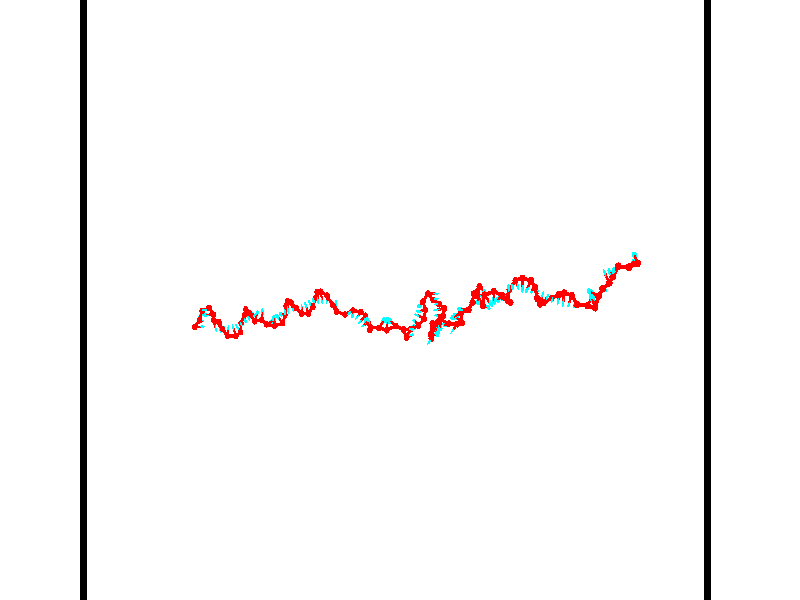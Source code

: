 // switches for output
#declare DRAW_BASES = 1; // possible values are 0, 1; only relevant for DNA ribbons
#declare DRAW_BASES_TYPE = 3; // possible values are 1, 2, 3; only relevant for DNA ribbons
#declare DRAW_FOG = 0; // set to 1 to enable fog

#include "colors.inc"

#include "transforms.inc"
background { rgb <1, 1, 1>}

#default {
   normal{
       ripples 0.25
       frequency 0.20
       turbulence 0.2
       lambda 5
   }
	finish {
		phong 0.1
		phong_size 40.
	}
}

// original window dimensions: 1024x640


// camera settings

camera {
	sky <-0, 1, 0>
	up <-0, 1, 0>
	right 1.6 * <0.99995, 0, 0.00999983>
	location <54.4867, 55, 106.329>
	look_at <55, 55, 55.0001>
	direction <0.513302, 0, -51.3289>
	angle 67.0682
}


# declare cpy_camera_pos = <54.4867, 55, 106.329>;
# if (DRAW_FOG = 1)
fog {
	fog_type 2
	up vnormalize(cpy_camera_pos)
	color rgbt<1,1,1,0.3>
	distance 1e-5
	fog_alt 3e-3
	fog_offset 88
}
# end


// LIGHTS

# declare lum = 6;
global_settings {
	ambient_light rgb lum * <0.05, 0.05, 0.05>
	max_trace_level 15
}# declare cpy_direct_light_amount = 0.25;
light_source
{	1000 * <-0.98995, -1, 1.00995>,
	rgb lum * cpy_direct_light_amount
	parallel
}

light_source
{	1000 * <0.98995, 1, -1.00995>,
	rgb lum * cpy_direct_light_amount
	parallel
}

// strand 0

// nucleotide -1

// particle -1
sphere {
	<36.169952, 52.924442, 50.679440> 0.250000
	pigment { color rgbt <1,0,0,0> }
	no_shadow
}
cylinder {
	<36.434349, 52.927120, 50.379295>,  <36.592987, 52.928726, 50.199207>, 0.100000
	pigment { color rgbt <1,0,0,0> }
	no_shadow
}
cylinder {
	<36.434349, 52.927120, 50.379295>,  <36.169952, 52.924442, 50.679440>, 0.100000
	pigment { color rgbt <1,0,0,0> }
	no_shadow
}

// particle -1
sphere {
	<36.434349, 52.927120, 50.379295> 0.100000
	pigment { color rgbt <1,0,0,0> }
	no_shadow
}
sphere {
	0, 1
	scale<0.080000,0.200000,0.300000>
	matrix <-0.313903, 0.910733, -0.268384,
		0.681584, 0.412941, 0.604089,
		0.660991, 0.006699, -0.750364,
		36.632645, 52.929131, 50.154186>
	pigment { color rgbt <0,1,1,0> }
	no_shadow
}
cylinder {
	<36.628468, 53.449474, 50.703747>,  <36.169952, 52.924442, 50.679440>, 0.130000
	pigment { color rgbt <1,0,0,0> }
	no_shadow
}

// nucleotide -1

// particle -1
sphere {
	<36.628468, 53.449474, 50.703747> 0.250000
	pigment { color rgbt <1,0,0,0> }
	no_shadow
}
cylinder {
	<36.623077, 53.394432, 50.307587>,  <36.619843, 53.361408, 50.069893>, 0.100000
	pigment { color rgbt <1,0,0,0> }
	no_shadow
}
cylinder {
	<36.623077, 53.394432, 50.307587>,  <36.628468, 53.449474, 50.703747>, 0.100000
	pigment { color rgbt <1,0,0,0> }
	no_shadow
}

// particle -1
sphere {
	<36.623077, 53.394432, 50.307587> 0.100000
	pigment { color rgbt <1,0,0,0> }
	no_shadow
}
sphere {
	0, 1
	scale<0.080000,0.200000,0.300000>
	matrix <-0.504131, 0.856319, -0.112116,
		0.863522, 0.497778, -0.080909,
		-0.013475, -0.137603, -0.990396,
		36.619034, 53.353149, 50.010468>
	pigment { color rgbt <0,1,1,0> }
	no_shadow
}
cylinder {
	<36.755291, 54.152756, 50.374748>,  <36.628468, 53.449474, 50.703747>, 0.130000
	pigment { color rgbt <1,0,0,0> }
	no_shadow
}

// nucleotide -1

// particle -1
sphere {
	<36.755291, 54.152756, 50.374748> 0.250000
	pigment { color rgbt <1,0,0,0> }
	no_shadow
}
cylinder {
	<36.587967, 53.935158, 50.083794>,  <36.487572, 53.804600, 49.909222>, 0.100000
	pigment { color rgbt <1,0,0,0> }
	no_shadow
}
cylinder {
	<36.587967, 53.935158, 50.083794>,  <36.755291, 54.152756, 50.374748>, 0.100000
	pigment { color rgbt <1,0,0,0> }
	no_shadow
}

// particle -1
sphere {
	<36.587967, 53.935158, 50.083794> 0.100000
	pigment { color rgbt <1,0,0,0> }
	no_shadow
}
sphere {
	0, 1
	scale<0.080000,0.200000,0.300000>
	matrix <-0.377852, 0.832452, -0.405281,
		0.825979, 0.105306, -0.553778,
		-0.418315, -0.543999, -0.727377,
		36.462475, 53.771957, 49.865578>
	pigment { color rgbt <0,1,1,0> }
	no_shadow
}
cylinder {
	<37.486073, 54.399803, 50.689873>,  <36.755291, 54.152756, 50.374748>, 0.130000
	pigment { color rgbt <1,0,0,0> }
	no_shadow
}

// nucleotide -1

// particle -1
sphere {
	<37.486073, 54.399803, 50.689873> 0.250000
	pigment { color rgbt <1,0,0,0> }
	no_shadow
}
cylinder {
	<37.376541, 54.311020, 51.064201>,  <37.310822, 54.257748, 51.288799>, 0.100000
	pigment { color rgbt <1,0,0,0> }
	no_shadow
}
cylinder {
	<37.376541, 54.311020, 51.064201>,  <37.486073, 54.399803, 50.689873>, 0.100000
	pigment { color rgbt <1,0,0,0> }
	no_shadow
}

// particle -1
sphere {
	<37.376541, 54.311020, 51.064201> 0.100000
	pigment { color rgbt <1,0,0,0> }
	no_shadow
}
sphere {
	0, 1
	scale<0.080000,0.200000,0.300000>
	matrix <-0.146228, -0.952086, -0.268606,
		0.950598, -0.210394, 0.228248,
		-0.273825, -0.221961, 0.935817,
		37.294395, 54.244431, 51.344948>
	pigment { color rgbt <0,1,1,0> }
	no_shadow
}
cylinder {
	<37.967442, 53.883381, 50.927254>,  <37.486073, 54.399803, 50.689873>, 0.130000
	pigment { color rgbt <1,0,0,0> }
	no_shadow
}

// nucleotide -1

// particle -1
sphere {
	<37.967442, 53.883381, 50.927254> 0.250000
	pigment { color rgbt <1,0,0,0> }
	no_shadow
}
cylinder {
	<37.602222, 53.873215, 51.090080>,  <37.383091, 53.867115, 51.187775>, 0.100000
	pigment { color rgbt <1,0,0,0> }
	no_shadow
}
cylinder {
	<37.602222, 53.873215, 51.090080>,  <37.967442, 53.883381, 50.927254>, 0.100000
	pigment { color rgbt <1,0,0,0> }
	no_shadow
}

// particle -1
sphere {
	<37.602222, 53.873215, 51.090080> 0.100000
	pigment { color rgbt <1,0,0,0> }
	no_shadow
}
sphere {
	0, 1
	scale<0.080000,0.200000,0.300000>
	matrix <-0.201394, -0.839796, -0.504166,
		0.354663, -0.542307, 0.761654,
		-0.913047, -0.025416, 0.407062,
		37.328308, 53.865589, 51.212200>
	pigment { color rgbt <0,1,1,0> }
	no_shadow
}
cylinder {
	<37.815552, 53.443542, 50.346428>,  <37.967442, 53.883381, 50.927254>, 0.130000
	pigment { color rgbt <1,0,0,0> }
	no_shadow
}

// nucleotide -1

// particle -1
sphere {
	<37.815552, 53.443542, 50.346428> 0.250000
	pigment { color rgbt <1,0,0,0> }
	no_shadow
}
cylinder {
	<37.949856, 53.085564, 50.463959>,  <38.030437, 52.870777, 50.534477>, 0.100000
	pigment { color rgbt <1,0,0,0> }
	no_shadow
}
cylinder {
	<37.949856, 53.085564, 50.463959>,  <37.815552, 53.443542, 50.346428>, 0.100000
	pigment { color rgbt <1,0,0,0> }
	no_shadow
}

// particle -1
sphere {
	<37.949856, 53.085564, 50.463959> 0.100000
	pigment { color rgbt <1,0,0,0> }
	no_shadow
}
sphere {
	0, 1
	scale<0.080000,0.200000,0.300000>
	matrix <0.866503, 0.171136, -0.468920,
		0.369373, 0.412050, 0.832934,
		0.335764, -0.894945, 0.293829,
		38.050587, 52.817081, 50.552109>
	pigment { color rgbt <0,1,1,0> }
	no_shadow
}
cylinder {
	<38.418247, 53.304569, 50.739010>,  <37.815552, 53.443542, 50.346428>, 0.130000
	pigment { color rgbt <1,0,0,0> }
	no_shadow
}

// nucleotide -1

// particle -1
sphere {
	<38.418247, 53.304569, 50.739010> 0.250000
	pigment { color rgbt <1,0,0,0> }
	no_shadow
}
cylinder {
	<38.416851, 52.966522, 50.525181>,  <38.416012, 52.763695, 50.396881>, 0.100000
	pigment { color rgbt <1,0,0,0> }
	no_shadow
}
cylinder {
	<38.416851, 52.966522, 50.525181>,  <38.418247, 53.304569, 50.739010>, 0.100000
	pigment { color rgbt <1,0,0,0> }
	no_shadow
}

// particle -1
sphere {
	<38.416851, 52.966522, 50.525181> 0.100000
	pigment { color rgbt <1,0,0,0> }
	no_shadow
}
sphere {
	0, 1
	scale<0.080000,0.200000,0.300000>
	matrix <0.981466, 0.099534, -0.163761,
		0.191605, -0.525238, 0.829104,
		-0.003490, -0.845114, -0.534574,
		38.415806, 52.712990, 50.364807>
	pigment { color rgbt <0,1,1,0> }
	no_shadow
}
cylinder {
	<38.841293, 52.787647, 51.057240>,  <38.418247, 53.304569, 50.739010>, 0.130000
	pigment { color rgbt <1,0,0,0> }
	no_shadow
}

// nucleotide -1

// particle -1
sphere {
	<38.841293, 52.787647, 51.057240> 0.250000
	pigment { color rgbt <1,0,0,0> }
	no_shadow
}
cylinder {
	<38.814896, 52.787678, 50.658112>,  <38.799057, 52.787697, 50.418636>, 0.100000
	pigment { color rgbt <1,0,0,0> }
	no_shadow
}
cylinder {
	<38.814896, 52.787678, 50.658112>,  <38.841293, 52.787647, 51.057240>, 0.100000
	pigment { color rgbt <1,0,0,0> }
	no_shadow
}

// particle -1
sphere {
	<38.814896, 52.787678, 50.658112> 0.100000
	pigment { color rgbt <1,0,0,0> }
	no_shadow
}
sphere {
	0, 1
	scale<0.080000,0.200000,0.300000>
	matrix <0.975240, 0.211538, -0.064482,
		0.211072, -0.977370, -0.014036,
		-0.065992, 0.000078, -0.997820,
		38.795097, 52.787701, 50.358765>
	pigment { color rgbt <0,1,1,0> }
	no_shadow
}
cylinder {
	<39.138432, 52.234085, 50.539799>,  <38.841293, 52.787647, 51.057240>, 0.130000
	pigment { color rgbt <1,0,0,0> }
	no_shadow
}

// nucleotide -1

// particle -1
sphere {
	<39.138432, 52.234085, 50.539799> 0.250000
	pigment { color rgbt <1,0,0,0> }
	no_shadow
}
cylinder {
	<39.118660, 52.559631, 50.308220>,  <39.106796, 52.754959, 50.169273>, 0.100000
	pigment { color rgbt <1,0,0,0> }
	no_shadow
}
cylinder {
	<39.118660, 52.559631, 50.308220>,  <39.138432, 52.234085, 50.539799>, 0.100000
	pigment { color rgbt <1,0,0,0> }
	no_shadow
}

// particle -1
sphere {
	<39.118660, 52.559631, 50.308220> 0.100000
	pigment { color rgbt <1,0,0,0> }
	no_shadow
}
sphere {
	0, 1
	scale<0.080000,0.200000,0.300000>
	matrix <0.996760, 0.003371, -0.080361,
		-0.063452, -0.581040, -0.811398,
		-0.049428, 0.813868, -0.578943,
		39.103832, 52.803791, 50.134537>
	pigment { color rgbt <0,1,1,0> }
	no_shadow
}
cylinder {
	<39.840351, 52.228195, 50.234089>,  <39.138432, 52.234085, 50.539799>, 0.130000
	pigment { color rgbt <1,0,0,0> }
	no_shadow
}

// nucleotide -1

// particle -1
sphere {
	<39.840351, 52.228195, 50.234089> 0.250000
	pigment { color rgbt <1,0,0,0> }
	no_shadow
}
cylinder {
	<39.676559, 52.590111, 50.187294>,  <39.578285, 52.807259, 50.159218>, 0.100000
	pigment { color rgbt <1,0,0,0> }
	no_shadow
}
cylinder {
	<39.676559, 52.590111, 50.187294>,  <39.840351, 52.228195, 50.234089>, 0.100000
	pigment { color rgbt <1,0,0,0> }
	no_shadow
}

// particle -1
sphere {
	<39.676559, 52.590111, 50.187294> 0.100000
	pigment { color rgbt <1,0,0,0> }
	no_shadow
}
sphere {
	0, 1
	scale<0.080000,0.200000,0.300000>
	matrix <0.903787, 0.384808, -0.187330,
		-0.124477, -0.182437, -0.975306,
		-0.409482, 0.904787, -0.116984,
		39.553715, 52.861546, 50.152199>
	pigment { color rgbt <0,1,1,0> }
	no_shadow
}
cylinder {
	<40.102486, 52.489605, 49.507805>,  <39.840351, 52.228195, 50.234089>, 0.130000
	pigment { color rgbt <1,0,0,0> }
	no_shadow
}

// nucleotide -1

// particle -1
sphere {
	<40.102486, 52.489605, 49.507805> 0.250000
	pigment { color rgbt <1,0,0,0> }
	no_shadow
}
cylinder {
	<39.983162, 52.738350, 49.797440>,  <39.911568, 52.887596, 49.971218>, 0.100000
	pigment { color rgbt <1,0,0,0> }
	no_shadow
}
cylinder {
	<39.983162, 52.738350, 49.797440>,  <40.102486, 52.489605, 49.507805>, 0.100000
	pigment { color rgbt <1,0,0,0> }
	no_shadow
}

// particle -1
sphere {
	<39.983162, 52.738350, 49.797440> 0.100000
	pigment { color rgbt <1,0,0,0> }
	no_shadow
}
sphere {
	0, 1
	scale<0.080000,0.200000,0.300000>
	matrix <0.816389, 0.559268, -0.143976,
		-0.494490, 0.548185, -0.674516,
		-0.298310, 0.621862, 0.724085,
		39.893669, 52.924908, 50.014664>
	pigment { color rgbt <0,1,1,0> }
	no_shadow
}
cylinder {
	<40.080429, 53.176704, 49.272697>,  <40.102486, 52.489605, 49.507805>, 0.130000
	pigment { color rgbt <1,0,0,0> }
	no_shadow
}

// nucleotide -1

// particle -1
sphere {
	<40.080429, 53.176704, 49.272697> 0.250000
	pigment { color rgbt <1,0,0,0> }
	no_shadow
}
cylinder {
	<40.174950, 53.147606, 49.660278>,  <40.231663, 53.130146, 49.892826>, 0.100000
	pigment { color rgbt <1,0,0,0> }
	no_shadow
}
cylinder {
	<40.174950, 53.147606, 49.660278>,  <40.080429, 53.176704, 49.272697>, 0.100000
	pigment { color rgbt <1,0,0,0> }
	no_shadow
}

// particle -1
sphere {
	<40.174950, 53.147606, 49.660278> 0.100000
	pigment { color rgbt <1,0,0,0> }
	no_shadow
}
sphere {
	0, 1
	scale<0.080000,0.200000,0.300000>
	matrix <0.779259, 0.609874, -0.144254,
		-0.580444, 0.789153, 0.200804,
		0.236304, -0.072747, 0.968952,
		40.245842, 53.125782, 49.950966>
	pigment { color rgbt <0,1,1,0> }
	no_shadow
}
cylinder {
	<40.427906, 53.823822, 49.439220>,  <40.080429, 53.176704, 49.272697>, 0.130000
	pigment { color rgbt <1,0,0,0> }
	no_shadow
}

// nucleotide -1

// particle -1
sphere {
	<40.427906, 53.823822, 49.439220> 0.250000
	pigment { color rgbt <1,0,0,0> }
	no_shadow
}
cylinder {
	<40.550068, 53.582199, 49.733662>,  <40.623363, 53.437225, 49.910328>, 0.100000
	pigment { color rgbt <1,0,0,0> }
	no_shadow
}
cylinder {
	<40.550068, 53.582199, 49.733662>,  <40.427906, 53.823822, 49.439220>, 0.100000
	pigment { color rgbt <1,0,0,0> }
	no_shadow
}

// particle -1
sphere {
	<40.550068, 53.582199, 49.733662> 0.100000
	pigment { color rgbt <1,0,0,0> }
	no_shadow
}
sphere {
	0, 1
	scale<0.080000,0.200000,0.300000>
	matrix <0.856608, 0.511899, 0.064669,
		-0.415874, 0.610801, 0.673774,
		0.305405, -0.604054, 0.736102,
		40.641689, 53.400982, 49.954491>
	pigment { color rgbt <0,1,1,0> }
	no_shadow
}
cylinder {
	<40.696465, 54.278893, 50.009907>,  <40.427906, 53.823822, 49.439220>, 0.130000
	pigment { color rgbt <1,0,0,0> }
	no_shadow
}

// nucleotide -1

// particle -1
sphere {
	<40.696465, 54.278893, 50.009907> 0.250000
	pigment { color rgbt <1,0,0,0> }
	no_shadow
}
cylinder {
	<40.841362, 53.906403, 49.993900>,  <40.928299, 53.682907, 49.984295>, 0.100000
	pigment { color rgbt <1,0,0,0> }
	no_shadow
}
cylinder {
	<40.841362, 53.906403, 49.993900>,  <40.696465, 54.278893, 50.009907>, 0.100000
	pigment { color rgbt <1,0,0,0> }
	no_shadow
}

// particle -1
sphere {
	<40.841362, 53.906403, 49.993900> 0.100000
	pigment { color rgbt <1,0,0,0> }
	no_shadow
}
sphere {
	0, 1
	scale<0.080000,0.200000,0.300000>
	matrix <0.931890, 0.360959, 0.035901,
		-0.018988, -0.050296, 0.998554,
		0.362243, -0.931224, -0.040017,
		40.950035, 53.627037, 49.981895>
	pigment { color rgbt <0,1,1,0> }
	no_shadow
}
cylinder {
	<41.190945, 53.982674, 50.639515>,  <40.696465, 54.278893, 50.009907>, 0.130000
	pigment { color rgbt <1,0,0,0> }
	no_shadow
}

// nucleotide -1

// particle -1
sphere {
	<41.190945, 53.982674, 50.639515> 0.250000
	pigment { color rgbt <1,0,0,0> }
	no_shadow
}
cylinder {
	<41.293423, 53.916935, 50.258495>,  <41.354908, 53.877491, 50.029884>, 0.100000
	pigment { color rgbt <1,0,0,0> }
	no_shadow
}
cylinder {
	<41.293423, 53.916935, 50.258495>,  <41.190945, 53.982674, 50.639515>, 0.100000
	pigment { color rgbt <1,0,0,0> }
	no_shadow
}

// particle -1
sphere {
	<41.293423, 53.916935, 50.258495> 0.100000
	pigment { color rgbt <1,0,0,0> }
	no_shadow
}
sphere {
	0, 1
	scale<0.080000,0.200000,0.300000>
	matrix <0.920632, 0.341839, 0.188632,
		0.294618, -0.925276, 0.238882,
		0.256196, -0.164348, -0.952551,
		41.370281, 53.867630, 49.972729>
	pigment { color rgbt <0,1,1,0> }
	no_shadow
}
cylinder {
	<41.605438, 53.361763, 50.401627>,  <41.190945, 53.982674, 50.639515>, 0.130000
	pigment { color rgbt <1,0,0,0> }
	no_shadow
}

// nucleotide -1

// particle -1
sphere {
	<41.605438, 53.361763, 50.401627> 0.250000
	pigment { color rgbt <1,0,0,0> }
	no_shadow
}
cylinder {
	<41.684521, 53.695885, 50.196426>,  <41.731972, 53.896358, 50.073307>, 0.100000
	pigment { color rgbt <1,0,0,0> }
	no_shadow
}
cylinder {
	<41.684521, 53.695885, 50.196426>,  <41.605438, 53.361763, 50.401627>, 0.100000
	pigment { color rgbt <1,0,0,0> }
	no_shadow
}

// particle -1
sphere {
	<41.684521, 53.695885, 50.196426> 0.100000
	pigment { color rgbt <1,0,0,0> }
	no_shadow
}
sphere {
	0, 1
	scale<0.080000,0.200000,0.300000>
	matrix <0.935234, -0.003950, 0.354008,
		0.293679, -0.549768, -0.781989,
		0.197711, 0.835308, -0.513002,
		41.743835, 53.946476, 50.042526>
	pigment { color rgbt <0,1,1,0> }
	no_shadow
}
cylinder {
	<42.276039, 53.471027, 50.467983>,  <41.605438, 53.361763, 50.401627>, 0.130000
	pigment { color rgbt <1,0,0,0> }
	no_shadow
}

// nucleotide -1

// particle -1
sphere {
	<42.276039, 53.471027, 50.467983> 0.250000
	pigment { color rgbt <1,0,0,0> }
	no_shadow
}
cylinder {
	<42.264103, 53.822075, 50.276611>,  <42.256943, 54.032703, 50.161789>, 0.100000
	pigment { color rgbt <1,0,0,0> }
	no_shadow
}
cylinder {
	<42.264103, 53.822075, 50.276611>,  <42.276039, 53.471027, 50.467983>, 0.100000
	pigment { color rgbt <1,0,0,0> }
	no_shadow
}

// particle -1
sphere {
	<42.264103, 53.822075, 50.276611> 0.100000
	pigment { color rgbt <1,0,0,0> }
	no_shadow
}
sphere {
	0, 1
	scale<0.080000,0.200000,0.300000>
	matrix <0.819517, 0.295518, 0.490980,
		0.572278, -0.377428, -0.728043,
		-0.029840, 0.877620, -0.478427,
		42.255150, 54.085361, 50.133083>
	pigment { color rgbt <0,1,1,0> }
	no_shadow
}
cylinder {
	<42.612625, 53.103886, 49.983021>,  <42.276039, 53.471027, 50.467983>, 0.130000
	pigment { color rgbt <1,0,0,0> }
	no_shadow
}

// nucleotide -1

// particle -1
sphere {
	<42.612625, 53.103886, 49.983021> 0.250000
	pigment { color rgbt <1,0,0,0> }
	no_shadow
}
cylinder {
	<42.883831, 53.240234, 49.722527>,  <43.046555, 53.322044, 49.566231>, 0.100000
	pigment { color rgbt <1,0,0,0> }
	no_shadow
}
cylinder {
	<42.883831, 53.240234, 49.722527>,  <42.612625, 53.103886, 49.983021>, 0.100000
	pigment { color rgbt <1,0,0,0> }
	no_shadow
}

// particle -1
sphere {
	<42.883831, 53.240234, 49.722527> 0.100000
	pigment { color rgbt <1,0,0,0> }
	no_shadow
}
sphere {
	0, 1
	scale<0.080000,0.200000,0.300000>
	matrix <0.448845, 0.509623, 0.734045,
		0.582098, -0.789996, 0.192533,
		0.678012, 0.340869, -0.651236,
		43.087234, 53.342495, 49.527157>
	pigment { color rgbt <0,1,1,0> }
	no_shadow
}
cylinder {
	<43.429455, 53.005829, 50.191818>,  <42.612625, 53.103886, 49.983021>, 0.130000
	pigment { color rgbt <1,0,0,0> }
	no_shadow
}

// nucleotide -1

// particle -1
sphere {
	<43.429455, 53.005829, 50.191818> 0.250000
	pigment { color rgbt <1,0,0,0> }
	no_shadow
}
cylinder {
	<43.349072, 53.340103, 49.987370>,  <43.300842, 53.540668, 49.864700>, 0.100000
	pigment { color rgbt <1,0,0,0> }
	no_shadow
}
cylinder {
	<43.349072, 53.340103, 49.987370>,  <43.429455, 53.005829, 50.191818>, 0.100000
	pigment { color rgbt <1,0,0,0> }
	no_shadow
}

// particle -1
sphere {
	<43.349072, 53.340103, 49.987370> 0.100000
	pigment { color rgbt <1,0,0,0> }
	no_shadow
}
sphere {
	0, 1
	scale<0.080000,0.200000,0.300000>
	matrix <0.645974, 0.505297, 0.572182,
		0.736433, -0.215186, -0.641375,
		-0.200959, 0.835685, -0.511122,
		43.288784, 53.590809, 49.834034>
	pigment { color rgbt <0,1,1,0> }
	no_shadow
}
cylinder {
	<44.091560, 53.186504, 49.813633>,  <43.429455, 53.005829, 50.191818>, 0.130000
	pigment { color rgbt <1,0,0,0> }
	no_shadow
}

// nucleotide -1

// particle -1
sphere {
	<44.091560, 53.186504, 49.813633> 0.250000
	pigment { color rgbt <1,0,0,0> }
	no_shadow
}
cylinder {
	<43.839432, 53.481094, 49.911858>,  <43.688156, 53.657848, 49.970791>, 0.100000
	pigment { color rgbt <1,0,0,0> }
	no_shadow
}
cylinder {
	<43.839432, 53.481094, 49.911858>,  <44.091560, 53.186504, 49.813633>, 0.100000
	pigment { color rgbt <1,0,0,0> }
	no_shadow
}

// particle -1
sphere {
	<43.839432, 53.481094, 49.911858> 0.100000
	pigment { color rgbt <1,0,0,0> }
	no_shadow
}
sphere {
	0, 1
	scale<0.080000,0.200000,0.300000>
	matrix <0.760100, 0.521102, 0.388200,
		0.157937, 0.431342, -0.888257,
		-0.630320, 0.736476, 0.245562,
		43.650337, 53.702038, 49.985527>
	pigment { color rgbt <0,1,1,0> }
	no_shadow
}
cylinder {
	<44.247910, 53.808697, 49.506828>,  <44.091560, 53.186504, 49.813633>, 0.130000
	pigment { color rgbt <1,0,0,0> }
	no_shadow
}

// nucleotide -1

// particle -1
sphere {
	<44.247910, 53.808697, 49.506828> 0.250000
	pigment { color rgbt <1,0,0,0> }
	no_shadow
}
cylinder {
	<44.103748, 53.858650, 49.876587>,  <44.017254, 53.888622, 50.098442>, 0.100000
	pigment { color rgbt <1,0,0,0> }
	no_shadow
}
cylinder {
	<44.103748, 53.858650, 49.876587>,  <44.247910, 53.808697, 49.506828>, 0.100000
	pigment { color rgbt <1,0,0,0> }
	no_shadow
}

// particle -1
sphere {
	<44.103748, 53.858650, 49.876587> 0.100000
	pigment { color rgbt <1,0,0,0> }
	no_shadow
}
sphere {
	0, 1
	scale<0.080000,0.200000,0.300000>
	matrix <0.908355, 0.272359, 0.317349,
		-0.212139, 0.954057, -0.211593,
		-0.360399, 0.124880, 0.924401,
		43.995628, 53.896114, 50.153908>
	pigment { color rgbt <0,1,1,0> }
	no_shadow
}
cylinder {
	<44.369213, 54.534805, 49.643513>,  <44.247910, 53.808697, 49.506828>, 0.130000
	pigment { color rgbt <1,0,0,0> }
	no_shadow
}

// nucleotide -1

// particle -1
sphere {
	<44.369213, 54.534805, 49.643513> 0.250000
	pigment { color rgbt <1,0,0,0> }
	no_shadow
}
cylinder {
	<44.370888, 54.272911, 49.945854>,  <44.371891, 54.115776, 50.127258>, 0.100000
	pigment { color rgbt <1,0,0,0> }
	no_shadow
}
cylinder {
	<44.370888, 54.272911, 49.945854>,  <44.369213, 54.534805, 49.643513>, 0.100000
	pigment { color rgbt <1,0,0,0> }
	no_shadow
}

// particle -1
sphere {
	<44.370888, 54.272911, 49.945854> 0.100000
	pigment { color rgbt <1,0,0,0> }
	no_shadow
}
sphere {
	0, 1
	scale<0.080000,0.200000,0.300000>
	matrix <0.945422, 0.248868, 0.210340,
		-0.325823, 0.713717, 0.620039,
		0.004185, -0.654732, 0.755850,
		44.372143, 54.076492, 50.172607>
	pigment { color rgbt <0,1,1,0> }
	no_shadow
}
cylinder {
	<44.616604, 54.928295, 50.225689>,  <44.369213, 54.534805, 49.643513>, 0.130000
	pigment { color rgbt <1,0,0,0> }
	no_shadow
}

// nucleotide -1

// particle -1
sphere {
	<44.616604, 54.928295, 50.225689> 0.250000
	pigment { color rgbt <1,0,0,0> }
	no_shadow
}
cylinder {
	<44.662346, 54.535435, 50.285423>,  <44.689789, 54.299717, 50.321262>, 0.100000
	pigment { color rgbt <1,0,0,0> }
	no_shadow
}
cylinder {
	<44.662346, 54.535435, 50.285423>,  <44.616604, 54.928295, 50.225689>, 0.100000
	pigment { color rgbt <1,0,0,0> }
	no_shadow
}

// particle -1
sphere {
	<44.662346, 54.535435, 50.285423> 0.100000
	pigment { color rgbt <1,0,0,0> }
	no_shadow
}
sphere {
	0, 1
	scale<0.080000,0.200000,0.300000>
	matrix <0.974885, 0.139858, 0.173320,
		-0.191113, 0.125766, 0.973478,
		0.114350, -0.982152, 0.149336,
		44.696651, 54.240788, 50.330223>
	pigment { color rgbt <0,1,1,0> }
	no_shadow
}
cylinder {
	<45.042511, 54.804363, 50.891586>,  <44.616604, 54.928295, 50.225689>, 0.130000
	pigment { color rgbt <1,0,0,0> }
	no_shadow
}

// nucleotide -1

// particle -1
sphere {
	<45.042511, 54.804363, 50.891586> 0.250000
	pigment { color rgbt <1,0,0,0> }
	no_shadow
}
cylinder {
	<45.088928, 54.536659, 50.598022>,  <45.116779, 54.376038, 50.421883>, 0.100000
	pigment { color rgbt <1,0,0,0> }
	no_shadow
}
cylinder {
	<45.088928, 54.536659, 50.598022>,  <45.042511, 54.804363, 50.891586>, 0.100000
	pigment { color rgbt <1,0,0,0> }
	no_shadow
}

// particle -1
sphere {
	<45.088928, 54.536659, 50.598022> 0.100000
	pigment { color rgbt <1,0,0,0> }
	no_shadow
}
sphere {
	0, 1
	scale<0.080000,0.200000,0.300000>
	matrix <0.993243, 0.077028, 0.086806,
		-0.001564, -0.739026, 0.673675,
		0.116043, -0.669259, -0.733912,
		45.123741, 54.335880, 50.377850>
	pigment { color rgbt <0,1,1,0> }
	no_shadow
}
cylinder {
	<45.564301, 54.378662, 51.035282>,  <45.042511, 54.804363, 50.891586>, 0.130000
	pigment { color rgbt <1,0,0,0> }
	no_shadow
}

// nucleotide -1

// particle -1
sphere {
	<45.564301, 54.378662, 51.035282> 0.250000
	pigment { color rgbt <1,0,0,0> }
	no_shadow
}
cylinder {
	<45.561298, 54.391411, 50.635498>,  <45.559498, 54.399059, 50.395626>, 0.100000
	pigment { color rgbt <1,0,0,0> }
	no_shadow
}
cylinder {
	<45.561298, 54.391411, 50.635498>,  <45.564301, 54.378662, 51.035282>, 0.100000
	pigment { color rgbt <1,0,0,0> }
	no_shadow
}

// particle -1
sphere {
	<45.561298, 54.391411, 50.635498> 0.100000
	pigment { color rgbt <1,0,0,0> }
	no_shadow
}
sphere {
	0, 1
	scale<0.080000,0.200000,0.300000>
	matrix <0.956707, 0.291045, 0.002097,
		0.290956, -0.956178, -0.032676,
		-0.007505, 0.031871, -0.999464,
		45.559048, 54.400974, 50.335659>
	pigment { color rgbt <0,1,1,0> }
	no_shadow
}
cylinder {
	<46.018566, 53.937851, 50.799889>,  <45.564301, 54.378662, 51.035282>, 0.130000
	pigment { color rgbt <1,0,0,0> }
	no_shadow
}

// nucleotide -1

// particle -1
sphere {
	<46.018566, 53.937851, 50.799889> 0.250000
	pigment { color rgbt <1,0,0,0> }
	no_shadow
}
cylinder {
	<45.971119, 54.227928, 50.528587>,  <45.942650, 54.401974, 50.365807>, 0.100000
	pigment { color rgbt <1,0,0,0> }
	no_shadow
}
cylinder {
	<45.971119, 54.227928, 50.528587>,  <46.018566, 53.937851, 50.799889>, 0.100000
	pigment { color rgbt <1,0,0,0> }
	no_shadow
}

// particle -1
sphere {
	<45.971119, 54.227928, 50.528587> 0.100000
	pigment { color rgbt <1,0,0,0> }
	no_shadow
}
sphere {
	0, 1
	scale<0.080000,0.200000,0.300000>
	matrix <0.959832, 0.258665, 0.108700,
		0.254269, -0.638114, -0.726745,
		-0.118620, 0.725192, -0.678252,
		45.935532, 54.445484, 50.325111>
	pigment { color rgbt <0,1,1,0> }
	no_shadow
}
cylinder {
	<46.579361, 53.949173, 50.382362>,  <46.018566, 53.937851, 50.799889>, 0.130000
	pigment { color rgbt <1,0,0,0> }
	no_shadow
}

// nucleotide -1

// particle -1
sphere {
	<46.579361, 53.949173, 50.382362> 0.250000
	pigment { color rgbt <1,0,0,0> }
	no_shadow
}
cylinder {
	<46.427532, 54.319065, 50.393639>,  <46.336433, 54.541000, 50.400406>, 0.100000
	pigment { color rgbt <1,0,0,0> }
	no_shadow
}
cylinder {
	<46.427532, 54.319065, 50.393639>,  <46.579361, 53.949173, 50.382362>, 0.100000
	pigment { color rgbt <1,0,0,0> }
	no_shadow
}

// particle -1
sphere {
	<46.427532, 54.319065, 50.393639> 0.100000
	pigment { color rgbt <1,0,0,0> }
	no_shadow
}
sphere {
	0, 1
	scale<0.080000,0.200000,0.300000>
	matrix <0.908257, 0.366666, 0.201557,
		0.176049, 0.102112, -0.979071,
		-0.379573, 0.924732, 0.028193,
		46.313660, 54.596485, 50.402096>
	pigment { color rgbt <0,1,1,0> }
	no_shadow
}
cylinder {
	<46.919079, 54.450989, 49.873859>,  <46.579361, 53.949173, 50.382362>, 0.130000
	pigment { color rgbt <1,0,0,0> }
	no_shadow
}

// nucleotide -1

// particle -1
sphere {
	<46.919079, 54.450989, 49.873859> 0.250000
	pigment { color rgbt <1,0,0,0> }
	no_shadow
}
cylinder {
	<46.786076, 54.644600, 50.197624>,  <46.706272, 54.760765, 50.391884>, 0.100000
	pigment { color rgbt <1,0,0,0> }
	no_shadow
}
cylinder {
	<46.786076, 54.644600, 50.197624>,  <46.919079, 54.450989, 49.873859>, 0.100000
	pigment { color rgbt <1,0,0,0> }
	no_shadow
}

// particle -1
sphere {
	<46.786076, 54.644600, 50.197624> 0.100000
	pigment { color rgbt <1,0,0,0> }
	no_shadow
}
sphere {
	0, 1
	scale<0.080000,0.200000,0.300000>
	matrix <0.918372, 0.361425, 0.161137,
		-0.214548, 0.796925, -0.564694,
		-0.332509, 0.484028, 0.809416,
		46.686321, 54.789806, 50.440449>
	pigment { color rgbt <0,1,1,0> }
	no_shadow
}
cylinder {
	<47.150063, 55.172810, 49.804192>,  <46.919079, 54.450989, 49.873859>, 0.130000
	pigment { color rgbt <1,0,0,0> }
	no_shadow
}

// nucleotide -1

// particle -1
sphere {
	<47.150063, 55.172810, 49.804192> 0.250000
	pigment { color rgbt <1,0,0,0> }
	no_shadow
}
cylinder {
	<47.095001, 55.057983, 50.183380>,  <47.061962, 54.989086, 50.410892>, 0.100000
	pigment { color rgbt <1,0,0,0> }
	no_shadow
}
cylinder {
	<47.095001, 55.057983, 50.183380>,  <47.150063, 55.172810, 49.804192>, 0.100000
	pigment { color rgbt <1,0,0,0> }
	no_shadow
}

// particle -1
sphere {
	<47.095001, 55.057983, 50.183380> 0.100000
	pigment { color rgbt <1,0,0,0> }
	no_shadow
}
sphere {
	0, 1
	scale<0.080000,0.200000,0.300000>
	matrix <0.931127, 0.288821, 0.222675,
		-0.337716, 0.913331, 0.227540,
		-0.137657, -0.287070, 0.947967,
		47.053703, 54.971863, 50.467770>
	pigment { color rgbt <0,1,1,0> }
	no_shadow
}
cylinder {
	<47.370720, 55.616131, 50.332092>,  <47.150063, 55.172810, 49.804192>, 0.130000
	pigment { color rgbt <1,0,0,0> }
	no_shadow
}

// nucleotide -1

// particle -1
sphere {
	<47.370720, 55.616131, 50.332092> 0.250000
	pigment { color rgbt <1,0,0,0> }
	no_shadow
}
cylinder {
	<47.428951, 55.257637, 50.499699>,  <47.463890, 55.042542, 50.600262>, 0.100000
	pigment { color rgbt <1,0,0,0> }
	no_shadow
}
cylinder {
	<47.428951, 55.257637, 50.499699>,  <47.370720, 55.616131, 50.332092>, 0.100000
	pigment { color rgbt <1,0,0,0> }
	no_shadow
}

// particle -1
sphere {
	<47.428951, 55.257637, 50.499699> 0.100000
	pigment { color rgbt <1,0,0,0> }
	no_shadow
}
sphere {
	0, 1
	scale<0.080000,0.200000,0.300000>
	matrix <0.969838, 0.212968, 0.118570,
		-0.195502, 0.389113, 0.900206,
		0.145578, -0.896234, 0.419012,
		47.472626, 54.988766, 50.625401>
	pigment { color rgbt <0,1,1,0> }
	no_shadow
}
cylinder {
	<47.777622, 55.632267, 50.977814>,  <47.370720, 55.616131, 50.332092>, 0.130000
	pigment { color rgbt <1,0,0,0> }
	no_shadow
}

// nucleotide -1

// particle -1
sphere {
	<47.777622, 55.632267, 50.977814> 0.250000
	pigment { color rgbt <1,0,0,0> }
	no_shadow
}
cylinder {
	<47.836121, 55.254028, 50.861565>,  <47.871220, 55.027084, 50.791813>, 0.100000
	pigment { color rgbt <1,0,0,0> }
	no_shadow
}
cylinder {
	<47.836121, 55.254028, 50.861565>,  <47.777622, 55.632267, 50.977814>, 0.100000
	pigment { color rgbt <1,0,0,0> }
	no_shadow
}

// particle -1
sphere {
	<47.836121, 55.254028, 50.861565> 0.100000
	pigment { color rgbt <1,0,0,0> }
	no_shadow
}
sphere {
	0, 1
	scale<0.080000,0.200000,0.300000>
	matrix <0.961918, 0.067357, 0.264906,
		-0.230918, -0.318300, 0.919435,
		0.146250, -0.945594, -0.290625,
		47.879997, 54.970348, 50.774376>
	pigment { color rgbt <0,1,1,0> }
	no_shadow
}
cylinder {
	<48.396488, 55.334339, 51.308056>,  <47.777622, 55.632267, 50.977814>, 0.130000
	pigment { color rgbt <1,0,0,0> }
	no_shadow
}

// nucleotide -1

// particle -1
sphere {
	<48.396488, 55.334339, 51.308056> 0.250000
	pigment { color rgbt <1,0,0,0> }
	no_shadow
}
cylinder {
	<48.347149, 55.103062, 50.985447>,  <48.317547, 54.964294, 50.791882>, 0.100000
	pigment { color rgbt <1,0,0,0> }
	no_shadow
}
cylinder {
	<48.347149, 55.103062, 50.985447>,  <48.396488, 55.334339, 51.308056>, 0.100000
	pigment { color rgbt <1,0,0,0> }
	no_shadow
}

// particle -1
sphere {
	<48.347149, 55.103062, 50.985447> 0.100000
	pigment { color rgbt <1,0,0,0> }
	no_shadow
}
sphere {
	0, 1
	scale<0.080000,0.200000,0.300000>
	matrix <0.991114, -0.112548, -0.070895,
		-0.049782, -0.808102, 0.586935,
		-0.123349, -0.578190, -0.806524,
		48.310143, 54.929604, 50.743488>
	pigment { color rgbt <0,1,1,0> }
	no_shadow
}
cylinder {
	<48.874554, 54.645958, 51.353344>,  <48.396488, 55.334339, 51.308056>, 0.130000
	pigment { color rgbt <1,0,0,0> }
	no_shadow
}

// nucleotide -1

// particle -1
sphere {
	<48.874554, 54.645958, 51.353344> 0.250000
	pigment { color rgbt <1,0,0,0> }
	no_shadow
}
cylinder {
	<48.772877, 54.739925, 50.978069>,  <48.711872, 54.796307, 50.752903>, 0.100000
	pigment { color rgbt <1,0,0,0> }
	no_shadow
}
cylinder {
	<48.772877, 54.739925, 50.978069>,  <48.874554, 54.645958, 51.353344>, 0.100000
	pigment { color rgbt <1,0,0,0> }
	no_shadow
}

// particle -1
sphere {
	<48.772877, 54.739925, 50.978069> 0.100000
	pigment { color rgbt <1,0,0,0> }
	no_shadow
}
sphere {
	0, 1
	scale<0.080000,0.200000,0.300000>
	matrix <0.966272, 0.020278, -0.256722,
		-0.041285, -0.971803, -0.232151,
		-0.254191, 0.234920, -0.938190,
		48.696621, 54.810402, 50.696613>
	pigment { color rgbt <0,1,1,0> }
	no_shadow
}
cylinder {
	<49.219048, 54.116928, 50.915722>,  <48.874554, 54.645958, 51.353344>, 0.130000
	pigment { color rgbt <1,0,0,0> }
	no_shadow
}

// nucleotide -1

// particle -1
sphere {
	<49.219048, 54.116928, 50.915722> 0.250000
	pigment { color rgbt <1,0,0,0> }
	no_shadow
}
cylinder {
	<49.177292, 54.470047, 50.732513>,  <49.152241, 54.681919, 50.622589>, 0.100000
	pigment { color rgbt <1,0,0,0> }
	no_shadow
}
cylinder {
	<49.177292, 54.470047, 50.732513>,  <49.219048, 54.116928, 50.915722>, 0.100000
	pigment { color rgbt <1,0,0,0> }
	no_shadow
}

// particle -1
sphere {
	<49.177292, 54.470047, 50.732513> 0.100000
	pigment { color rgbt <1,0,0,0> }
	no_shadow
}
sphere {
	0, 1
	scale<0.080000,0.200000,0.300000>
	matrix <0.942296, -0.059507, -0.329449,
		-0.318090, -0.465979, -0.825641,
		-0.104385, 0.882793, -0.458018,
		49.145977, 54.734886, 50.595108>
	pigment { color rgbt <0,1,1,0> }
	no_shadow
}
cylinder {
	<49.987495, 53.882893, 50.796333>,  <49.219048, 54.116928, 50.915722>, 0.130000
	pigment { color rgbt <1,0,0,0> }
	no_shadow
}

// nucleotide -1

// particle -1
sphere {
	<49.987495, 53.882893, 50.796333> 0.250000
	pigment { color rgbt <1,0,0,0> }
	no_shadow
}
cylinder {
	<50.236301, 53.962109, 51.099350>,  <50.385586, 54.009640, 51.281158>, 0.100000
	pigment { color rgbt <1,0,0,0> }
	no_shadow
}
cylinder {
	<50.236301, 53.962109, 51.099350>,  <49.987495, 53.882893, 50.796333>, 0.100000
	pigment { color rgbt <1,0,0,0> }
	no_shadow
}

// particle -1
sphere {
	<50.236301, 53.962109, 51.099350> 0.100000
	pigment { color rgbt <1,0,0,0> }
	no_shadow
}
sphere {
	0, 1
	scale<0.080000,0.200000,0.300000>
	matrix <0.713992, -0.540603, -0.444931,
		0.321414, 0.817635, -0.477667,
		0.622019, 0.198043, 0.757543,
		50.422909, 54.021523, 51.326614>
	pigment { color rgbt <0,1,1,0> }
	no_shadow
}
cylinder {
	<50.683270, 54.191586, 50.596470>,  <49.987495, 53.882893, 50.796333>, 0.130000
	pigment { color rgbt <1,0,0,0> }
	no_shadow
}

// nucleotide -1

// particle -1
sphere {
	<50.683270, 54.191586, 50.596470> 0.250000
	pigment { color rgbt <1,0,0,0> }
	no_shadow
}
cylinder {
	<50.699787, 53.986378, 50.939423>,  <50.709698, 53.863255, 51.145195>, 0.100000
	pigment { color rgbt <1,0,0,0> }
	no_shadow
}
cylinder {
	<50.699787, 53.986378, 50.939423>,  <50.683270, 54.191586, 50.596470>, 0.100000
	pigment { color rgbt <1,0,0,0> }
	no_shadow
}

// particle -1
sphere {
	<50.699787, 53.986378, 50.939423> 0.100000
	pigment { color rgbt <1,0,0,0> }
	no_shadow
}
sphere {
	0, 1
	scale<0.080000,0.200000,0.300000>
	matrix <0.681575, -0.612996, -0.399614,
		0.730582, 0.600873, 0.324348,
		0.041293, -0.513019, 0.857384,
		50.712173, 53.832474, 51.196636>
	pigment { color rgbt <0,1,1,0> }
	no_shadow
}
cylinder {
	<51.452034, 54.076584, 50.740391>,  <50.683270, 54.191586, 50.596470>, 0.130000
	pigment { color rgbt <1,0,0,0> }
	no_shadow
}

// nucleotide -1

// particle -1
sphere {
	<51.452034, 54.076584, 50.740391> 0.250000
	pigment { color rgbt <1,0,0,0> }
	no_shadow
}
cylinder {
	<51.239704, 53.832832, 50.975979>,  <51.112305, 53.686581, 51.117332>, 0.100000
	pigment { color rgbt <1,0,0,0> }
	no_shadow
}
cylinder {
	<51.239704, 53.832832, 50.975979>,  <51.452034, 54.076584, 50.740391>, 0.100000
	pigment { color rgbt <1,0,0,0> }
	no_shadow
}

// particle -1
sphere {
	<51.239704, 53.832832, 50.975979> 0.100000
	pigment { color rgbt <1,0,0,0> }
	no_shadow
}
sphere {
	0, 1
	scale<0.080000,0.200000,0.300000>
	matrix <0.702462, -0.705153, -0.096468,
		0.474100, 0.362522, 0.802376,
		-0.530826, -0.609375, 0.588971,
		51.080456, 53.650021, 51.152672>
	pigment { color rgbt <0,1,1,0> }
	no_shadow
}
cylinder {
	<51.886505, 53.802395, 51.262543>,  <51.452034, 54.076584, 50.740391>, 0.130000
	pigment { color rgbt <1,0,0,0> }
	no_shadow
}

// nucleotide -1

// particle -1
sphere {
	<51.886505, 53.802395, 51.262543> 0.250000
	pigment { color rgbt <1,0,0,0> }
	no_shadow
}
cylinder {
	<51.593285, 53.539295, 51.193268>,  <51.417351, 53.381435, 51.151703>, 0.100000
	pigment { color rgbt <1,0,0,0> }
	no_shadow
}
cylinder {
	<51.593285, 53.539295, 51.193268>,  <51.886505, 53.802395, 51.262543>, 0.100000
	pigment { color rgbt <1,0,0,0> }
	no_shadow
}

// particle -1
sphere {
	<51.593285, 53.539295, 51.193268> 0.100000
	pigment { color rgbt <1,0,0,0> }
	no_shadow
}
sphere {
	0, 1
	scale<0.080000,0.200000,0.300000>
	matrix <0.676427, -0.731670, -0.084293,
		-0.071272, -0.178940, 0.981275,
		-0.733053, -0.657753, -0.173187,
		51.373367, 53.341969, 51.141312>
	pigment { color rgbt <0,1,1,0> }
	no_shadow
}
cylinder {
	<52.171074, 53.271610, 51.580338>,  <51.886505, 53.802395, 51.262543>, 0.130000
	pigment { color rgbt <1,0,0,0> }
	no_shadow
}

// nucleotide -1

// particle -1
sphere {
	<52.171074, 53.271610, 51.580338> 0.250000
	pigment { color rgbt <1,0,0,0> }
	no_shadow
}
cylinder {
	<51.902180, 53.161175, 51.305565>,  <51.740845, 53.094913, 51.140701>, 0.100000
	pigment { color rgbt <1,0,0,0> }
	no_shadow
}
cylinder {
	<51.902180, 53.161175, 51.305565>,  <52.171074, 53.271610, 51.580338>, 0.100000
	pigment { color rgbt <1,0,0,0> }
	no_shadow
}

// particle -1
sphere {
	<51.902180, 53.161175, 51.305565> 0.100000
	pigment { color rgbt <1,0,0,0> }
	no_shadow
}
sphere {
	0, 1
	scale<0.080000,0.200000,0.300000>
	matrix <0.520399, -0.836174, -0.173197,
		-0.526579, -0.473909, 0.705780,
		-0.672235, -0.276085, -0.686933,
		51.700508, 53.078350, 51.099483>
	pigment { color rgbt <0,1,1,0> }
	no_shadow
}
cylinder {
	<52.328655, 52.765476, 52.104870>,  <52.171074, 53.271610, 51.580338>, 0.130000
	pigment { color rgbt <1,0,0,0> }
	no_shadow
}

// nucleotide -1

// particle -1
sphere {
	<52.328655, 52.765476, 52.104870> 0.250000
	pigment { color rgbt <1,0,0,0> }
	no_shadow
}
cylinder {
	<52.211216, 53.147842, 52.106976>,  <52.140751, 53.377262, 52.108238>, 0.100000
	pigment { color rgbt <1,0,0,0> }
	no_shadow
}
cylinder {
	<52.211216, 53.147842, 52.106976>,  <52.328655, 52.765476, 52.104870>, 0.100000
	pigment { color rgbt <1,0,0,0> }
	no_shadow
}

// particle -1
sphere {
	<52.211216, 53.147842, 52.106976> 0.100000
	pigment { color rgbt <1,0,0,0> }
	no_shadow
}
sphere {
	0, 1
	scale<0.080000,0.200000,0.300000>
	matrix <-0.360254, -0.115749, 0.925645,
		0.885446, 0.269874, 0.378356,
		-0.293602, 0.955913, 0.005267,
		52.123135, 53.434616, 52.108555>
	pigment { color rgbt <0,1,1,0> }
	no_shadow
}
cylinder {
	<52.397846, 52.987007, 52.804455>,  <52.328655, 52.765476, 52.104870>, 0.130000
	pigment { color rgbt <1,0,0,0> }
	no_shadow
}

// nucleotide -1

// particle -1
sphere {
	<52.397846, 52.987007, 52.804455> 0.250000
	pigment { color rgbt <1,0,0,0> }
	no_shadow
}
cylinder {
	<52.157787, 53.243088, 52.612640>,  <52.013752, 53.396736, 52.497551>, 0.100000
	pigment { color rgbt <1,0,0,0> }
	no_shadow
}
cylinder {
	<52.157787, 53.243088, 52.612640>,  <52.397846, 52.987007, 52.804455>, 0.100000
	pigment { color rgbt <1,0,0,0> }
	no_shadow
}

// particle -1
sphere {
	<52.157787, 53.243088, 52.612640> 0.100000
	pigment { color rgbt <1,0,0,0> }
	no_shadow
}
sphere {
	0, 1
	scale<0.080000,0.200000,0.300000>
	matrix <-0.572536, 0.074843, 0.816456,
		0.558589, 0.764550, 0.321623,
		-0.600150, 0.640204, -0.479539,
		51.977741, 53.435150, 52.468781>
	pigment { color rgbt <0,1,1,0> }
	no_shadow
}
cylinder {
	<53.166122, 52.940838, 53.061146>,  <52.397846, 52.987007, 52.804455>, 0.130000
	pigment { color rgbt <1,0,0,0> }
	no_shadow
}

// nucleotide -1

// particle -1
sphere {
	<53.166122, 52.940838, 53.061146> 0.250000
	pigment { color rgbt <1,0,0,0> }
	no_shadow
}
cylinder {
	<53.387527, 53.237999, 52.910561>,  <53.520370, 53.416294, 52.820210>, 0.100000
	pigment { color rgbt <1,0,0,0> }
	no_shadow
}
cylinder {
	<53.387527, 53.237999, 52.910561>,  <53.166122, 52.940838, 53.061146>, 0.100000
	pigment { color rgbt <1,0,0,0> }
	no_shadow
}

// particle -1
sphere {
	<53.387527, 53.237999, 52.910561> 0.100000
	pigment { color rgbt <1,0,0,0> }
	no_shadow
}
sphere {
	0, 1
	scale<0.080000,0.200000,0.300000>
	matrix <0.475298, 0.089416, 0.875270,
		0.683900, -0.663404, -0.303606,
		0.553510, 0.742900, -0.376466,
		53.553581, 53.460869, 52.797619>
	pigment { color rgbt <0,1,1,0> }
	no_shadow
}
cylinder {
	<53.863113, 52.785072, 53.090179>,  <53.166122, 52.940838, 53.061146>, 0.130000
	pigment { color rgbt <1,0,0,0> }
	no_shadow
}

// nucleotide -1

// particle -1
sphere {
	<53.863113, 52.785072, 53.090179> 0.250000
	pigment { color rgbt <1,0,0,0> }
	no_shadow
}
cylinder {
	<53.885586, 53.184063, 53.072830>,  <53.899071, 53.423458, 53.062420>, 0.100000
	pigment { color rgbt <1,0,0,0> }
	no_shadow
}
cylinder {
	<53.885586, 53.184063, 53.072830>,  <53.863113, 52.785072, 53.090179>, 0.100000
	pigment { color rgbt <1,0,0,0> }
	no_shadow
}

// particle -1
sphere {
	<53.885586, 53.184063, 53.072830> 0.100000
	pigment { color rgbt <1,0,0,0> }
	no_shadow
}
sphere {
	0, 1
	scale<0.080000,0.200000,0.300000>
	matrix <0.462552, 0.012493, 0.886504,
		0.884810, -0.069868, -0.460684,
		0.056183, 0.997478, -0.043372,
		53.902439, 53.483307, 53.059818>
	pigment { color rgbt <0,1,1,0> }
	no_shadow
}
cylinder {
	<54.626213, 53.094646, 53.185982>,  <53.863113, 52.785072, 53.090179>, 0.130000
	pigment { color rgbt <1,0,0,0> }
	no_shadow
}

// nucleotide -1

// particle -1
sphere {
	<54.626213, 53.094646, 53.185982> 0.250000
	pigment { color rgbt <1,0,0,0> }
	no_shadow
}
cylinder {
	<54.329597, 53.323505, 53.326134>,  <54.151627, 53.460819, 53.410225>, 0.100000
	pigment { color rgbt <1,0,0,0> }
	no_shadow
}
cylinder {
	<54.329597, 53.323505, 53.326134>,  <54.626213, 53.094646, 53.185982>, 0.100000
	pigment { color rgbt <1,0,0,0> }
	no_shadow
}

// particle -1
sphere {
	<54.329597, 53.323505, 53.326134> 0.100000
	pigment { color rgbt <1,0,0,0> }
	no_shadow
}
sphere {
	0, 1
	scale<0.080000,0.200000,0.300000>
	matrix <0.498113, 0.119654, 0.858817,
		0.449446, 0.811375, -0.373723,
		-0.741540, 0.572148, 0.350378,
		54.107136, 53.495152, 53.431248>
	pigment { color rgbt <0,1,1,0> }
	no_shadow
}
cylinder {
	<55.315643, 52.853519, 53.631474>,  <54.626213, 53.094646, 53.185982>, 0.130000
	pigment { color rgbt <1,0,0,0> }
	no_shadow
}

// nucleotide -1

// particle -1
sphere {
	<55.315643, 52.853519, 53.631474> 0.250000
	pigment { color rgbt <1,0,0,0> }
	no_shadow
}
cylinder {
	<55.714569, 52.857876, 53.660423>,  <55.953926, 52.860489, 53.677792>, 0.100000
	pigment { color rgbt <1,0,0,0> }
	no_shadow
}
cylinder {
	<55.714569, 52.857876, 53.660423>,  <55.315643, 52.853519, 53.631474>, 0.100000
	pigment { color rgbt <1,0,0,0> }
	no_shadow
}

// particle -1
sphere {
	<55.714569, 52.857876, 53.660423> 0.100000
	pigment { color rgbt <1,0,0,0> }
	no_shadow
}
sphere {
	0, 1
	scale<0.080000,0.200000,0.300000>
	matrix <-0.008513, -0.964882, 0.262547,
		0.072694, -0.262459, -0.962201,
		0.997318, 0.010894, 0.072376,
		56.013763, 52.861145, 53.682137>
	pigment { color rgbt <0,1,1,0> }
	no_shadow
}
cylinder {
	<55.590530, 52.229725, 53.270836>,  <55.315643, 52.853519, 53.631474>, 0.130000
	pigment { color rgbt <1,0,0,0> }
	no_shadow
}

// nucleotide -1

// particle -1
sphere {
	<55.590530, 52.229725, 53.270836> 0.250000
	pigment { color rgbt <1,0,0,0> }
	no_shadow
}
cylinder {
	<55.833290, 52.357685, 53.561859>,  <55.978947, 52.434460, 53.736473>, 0.100000
	pigment { color rgbt <1,0,0,0> }
	no_shadow
}
cylinder {
	<55.833290, 52.357685, 53.561859>,  <55.590530, 52.229725, 53.270836>, 0.100000
	pigment { color rgbt <1,0,0,0> }
	no_shadow
}

// particle -1
sphere {
	<55.833290, 52.357685, 53.561859> 0.100000
	pigment { color rgbt <1,0,0,0> }
	no_shadow
}
sphere {
	0, 1
	scale<0.080000,0.200000,0.300000>
	matrix <0.024413, -0.922490, 0.385248,
		0.794402, -0.216046, -0.567670,
		0.606901, 0.319900, 0.727554,
		56.015362, 52.453655, 53.780125>
	pigment { color rgbt <0,1,1,0> }
	no_shadow
}
cylinder {
	<55.976753, 52.855789, 52.949356>,  <55.590530, 52.229725, 53.270836>, 0.130000
	pigment { color rgbt <1,0,0,0> }
	no_shadow
}

// nucleotide -1

// particle -1
sphere {
	<55.976753, 52.855789, 52.949356> 0.250000
	pigment { color rgbt <1,0,0,0> }
	no_shadow
}
cylinder {
	<56.165115, 52.956177, 52.611065>,  <56.278133, 53.016411, 52.408089>, 0.100000
	pigment { color rgbt <1,0,0,0> }
	no_shadow
}
cylinder {
	<56.165115, 52.956177, 52.611065>,  <55.976753, 52.855789, 52.949356>, 0.100000
	pigment { color rgbt <1,0,0,0> }
	no_shadow
}

// particle -1
sphere {
	<56.165115, 52.956177, 52.611065> 0.100000
	pigment { color rgbt <1,0,0,0> }
	no_shadow
}
sphere {
	0, 1
	scale<0.080000,0.200000,0.300000>
	matrix <0.354153, 0.824254, 0.441793,
		0.807972, -0.507563, 0.299269,
		0.470911, 0.250969, -0.845729,
		56.306389, 53.031467, 52.357346>
	pigment { color rgbt <0,1,1,0> }
	no_shadow
}
cylinder {
	<56.635498, 53.103935, 52.939171>,  <55.976753, 52.855789, 52.949356>, 0.130000
	pigment { color rgbt <1,0,0,0> }
	no_shadow
}

// nucleotide -1

// particle -1
sphere {
	<56.635498, 53.103935, 52.939171> 0.250000
	pigment { color rgbt <1,0,0,0> }
	no_shadow
}
cylinder {
	<56.473259, 53.283516, 52.620689>,  <56.375916, 53.391266, 52.429600>, 0.100000
	pigment { color rgbt <1,0,0,0> }
	no_shadow
}
cylinder {
	<56.473259, 53.283516, 52.620689>,  <56.635498, 53.103935, 52.939171>, 0.100000
	pigment { color rgbt <1,0,0,0> }
	no_shadow
}

// particle -1
sphere {
	<56.473259, 53.283516, 52.620689> 0.100000
	pigment { color rgbt <1,0,0,0> }
	no_shadow
}
sphere {
	0, 1
	scale<0.080000,0.200000,0.300000>
	matrix <0.249325, 0.892375, 0.376170,
		0.879391, -0.045940, -0.473879,
		-0.405596, 0.448951, -0.796200,
		56.351582, 53.418201, 52.381828>
	pigment { color rgbt <0,1,1,0> }
	no_shadow
}
cylinder {
	<57.172455, 53.619843, 52.699100>,  <56.635498, 53.103935, 52.939171>, 0.130000
	pigment { color rgbt <1,0,0,0> }
	no_shadow
}

// nucleotide -1

// particle -1
sphere {
	<57.172455, 53.619843, 52.699100> 0.250000
	pigment { color rgbt <1,0,0,0> }
	no_shadow
}
cylinder {
	<56.820518, 53.760311, 52.571003>,  <56.609356, 53.844593, 52.494144>, 0.100000
	pigment { color rgbt <1,0,0,0> }
	no_shadow
}
cylinder {
	<56.820518, 53.760311, 52.571003>,  <57.172455, 53.619843, 52.699100>, 0.100000
	pigment { color rgbt <1,0,0,0> }
	no_shadow
}

// particle -1
sphere {
	<56.820518, 53.760311, 52.571003> 0.100000
	pigment { color rgbt <1,0,0,0> }
	no_shadow
}
sphere {
	0, 1
	scale<0.080000,0.200000,0.300000>
	matrix <0.283649, 0.928657, 0.239038,
		0.381342, 0.119478, -0.916681,
		-0.879842, 0.351171, -0.320246,
		56.556564, 53.865662, 52.474930>
	pigment { color rgbt <0,1,1,0> }
	no_shadow
}
cylinder {
	<57.299171, 54.255882, 52.324890>,  <57.172455, 53.619843, 52.699100>, 0.130000
	pigment { color rgbt <1,0,0,0> }
	no_shadow
}

// nucleotide -1

// particle -1
sphere {
	<57.299171, 54.255882, 52.324890> 0.250000
	pigment { color rgbt <1,0,0,0> }
	no_shadow
}
cylinder {
	<56.955803, 54.204445, 52.523514>,  <56.749783, 54.173580, 52.642689>, 0.100000
	pigment { color rgbt <1,0,0,0> }
	no_shadow
}
cylinder {
	<56.955803, 54.204445, 52.523514>,  <57.299171, 54.255882, 52.324890>, 0.100000
	pigment { color rgbt <1,0,0,0> }
	no_shadow
}

// particle -1
sphere {
	<56.955803, 54.204445, 52.523514> 0.100000
	pigment { color rgbt <1,0,0,0> }
	no_shadow
}
sphere {
	0, 1
	scale<0.080000,0.200000,0.300000>
	matrix <0.111582, 0.898067, 0.425470,
		-0.500659, 0.420641, -0.756573,
		-0.858423, -0.128595, 0.496561,
		56.698277, 54.165867, 52.672482>
	pigment { color rgbt <0,1,1,0> }
	no_shadow
}
cylinder {
	<57.082138, 54.881977, 52.316055>,  <57.299171, 54.255882, 52.324890>, 0.130000
	pigment { color rgbt <1,0,0,0> }
	no_shadow
}

// nucleotide -1

// particle -1
sphere {
	<57.082138, 54.881977, 52.316055> 0.250000
	pigment { color rgbt <1,0,0,0> }
	no_shadow
}
cylinder {
	<56.883957, 54.701809, 52.613144>,  <56.765049, 54.593708, 52.791397>, 0.100000
	pigment { color rgbt <1,0,0,0> }
	no_shadow
}
cylinder {
	<56.883957, 54.701809, 52.613144>,  <57.082138, 54.881977, 52.316055>, 0.100000
	pigment { color rgbt <1,0,0,0> }
	no_shadow
}

// particle -1
sphere {
	<56.883957, 54.701809, 52.613144> 0.100000
	pigment { color rgbt <1,0,0,0> }
	no_shadow
}
sphere {
	0, 1
	scale<0.080000,0.200000,0.300000>
	matrix <0.149466, 0.798090, 0.583706,
		-0.855677, 0.400213, -0.328095,
		-0.495456, -0.450425, 0.742725,
		56.735321, 54.566681, 52.835960>
	pigment { color rgbt <0,1,1,0> }
	no_shadow
}
cylinder {
	<57.506218, 55.474136, 52.641769>,  <57.082138, 54.881977, 52.316055>, 0.130000
	pigment { color rgbt <1,0,0,0> }
	no_shadow
}

// nucleotide -1

// particle -1
sphere {
	<57.506218, 55.474136, 52.641769> 0.250000
	pigment { color rgbt <1,0,0,0> }
	no_shadow
}
cylinder {
	<57.897339, 55.474136, 52.725586>,  <58.132011, 55.474136, 52.775875>, 0.100000
	pigment { color rgbt <1,0,0,0> }
	no_shadow
}
cylinder {
	<57.897339, 55.474136, 52.725586>,  <57.506218, 55.474136, 52.641769>, 0.100000
	pigment { color rgbt <1,0,0,0> }
	no_shadow
}

// particle -1
sphere {
	<57.897339, 55.474136, 52.725586> 0.100000
	pigment { color rgbt <1,0,0,0> }
	no_shadow
}
sphere {
	0, 1
	scale<0.080000,0.200000,0.300000>
	matrix <-0.016603, -0.996856, 0.077476,
		0.208880, -0.079235, -0.974726,
		0.977800, -0.000000, 0.209539,
		58.190678, 55.474136, 52.788448>
	pigment { color rgbt <0,1,1,0> }
	no_shadow
}
cylinder {
	<57.990540, 55.014797, 52.210739>,  <57.506218, 55.474136, 52.641769>, 0.130000
	pigment { color rgbt <1,0,0,0> }
	no_shadow
}

// nucleotide -1

// particle -1
sphere {
	<57.990540, 55.014797, 52.210739> 0.250000
	pigment { color rgbt <1,0,0,0> }
	no_shadow
}
cylinder {
	<58.135406, 55.059811, 52.580856>,  <58.222328, 55.086819, 52.802925>, 0.100000
	pigment { color rgbt <1,0,0,0> }
	no_shadow
}
cylinder {
	<58.135406, 55.059811, 52.580856>,  <57.990540, 55.014797, 52.210739>, 0.100000
	pigment { color rgbt <1,0,0,0> }
	no_shadow
}

// particle -1
sphere {
	<58.135406, 55.059811, 52.580856> 0.100000
	pigment { color rgbt <1,0,0,0> }
	no_shadow
}
sphere {
	0, 1
	scale<0.080000,0.200000,0.300000>
	matrix <0.028371, -0.993557, 0.109727,
		0.931680, -0.013488, -0.363031,
		0.362172, 0.112531, 0.925294,
		58.244057, 55.093571, 52.858444>
	pigment { color rgbt <0,1,1,0> }
	no_shadow
}
cylinder {
	<58.536610, 54.685406, 52.245167>,  <57.990540, 55.014797, 52.210739>, 0.130000
	pigment { color rgbt <1,0,0,0> }
	no_shadow
}

// nucleotide -1

// particle -1
sphere {
	<58.536610, 54.685406, 52.245167> 0.250000
	pigment { color rgbt <1,0,0,0> }
	no_shadow
}
cylinder {
	<58.364601, 54.684788, 52.606293>,  <58.261395, 54.684418, 52.822968>, 0.100000
	pigment { color rgbt <1,0,0,0> }
	no_shadow
}
cylinder {
	<58.364601, 54.684788, 52.606293>,  <58.536610, 54.685406, 52.245167>, 0.100000
	pigment { color rgbt <1,0,0,0> }
	no_shadow
}

// particle -1
sphere {
	<58.364601, 54.684788, 52.606293> 0.100000
	pigment { color rgbt <1,0,0,0> }
	no_shadow
}
sphere {
	0, 1
	scale<0.080000,0.200000,0.300000>
	matrix <0.133968, -0.989037, 0.062117,
		0.892822, 0.147660, 0.425518,
		-0.430026, -0.001547, 0.902815,
		58.235592, 54.684322, 52.877136>
	pigment { color rgbt <0,1,1,0> }
	no_shadow
}
cylinder {
	<58.962936, 54.372635, 52.861397>,  <58.536610, 54.685406, 52.245167>, 0.130000
	pigment { color rgbt <1,0,0,0> }
	no_shadow
}

// nucleotide -1

// particle -1
sphere {
	<58.962936, 54.372635, 52.861397> 0.250000
	pigment { color rgbt <1,0,0,0> }
	no_shadow
}
cylinder {
	<58.568123, 54.318333, 52.895668>,  <58.331234, 54.285751, 52.916233>, 0.100000
	pigment { color rgbt <1,0,0,0> }
	no_shadow
}
cylinder {
	<58.568123, 54.318333, 52.895668>,  <58.962936, 54.372635, 52.861397>, 0.100000
	pigment { color rgbt <1,0,0,0> }
	no_shadow
}

// particle -1
sphere {
	<58.568123, 54.318333, 52.895668> 0.100000
	pigment { color rgbt <1,0,0,0> }
	no_shadow
}
sphere {
	0, 1
	scale<0.080000,0.200000,0.300000>
	matrix <0.143229, -0.985757, 0.088137,
		0.072496, 0.099266, 0.992417,
		-0.987031, -0.135753, 0.085681,
		58.272015, 54.277607, 52.921371>
	pigment { color rgbt <0,1,1,0> }
	no_shadow
}
cylinder {
	<58.813805, 53.811100, 53.292042>,  <58.962936, 54.372635, 52.861397>, 0.130000
	pigment { color rgbt <1,0,0,0> }
	no_shadow
}

// nucleotide -1

// particle -1
sphere {
	<58.813805, 53.811100, 53.292042> 0.250000
	pigment { color rgbt <1,0,0,0> }
	no_shadow
}
cylinder {
	<58.538208, 53.850147, 53.004776>,  <58.372849, 53.873577, 52.832417>, 0.100000
	pigment { color rgbt <1,0,0,0> }
	no_shadow
}
cylinder {
	<58.538208, 53.850147, 53.004776>,  <58.813805, 53.811100, 53.292042>, 0.100000
	pigment { color rgbt <1,0,0,0> }
	no_shadow
}

// particle -1
sphere {
	<58.538208, 53.850147, 53.004776> 0.100000
	pigment { color rgbt <1,0,0,0> }
	no_shadow
}
sphere {
	0, 1
	scale<0.080000,0.200000,0.300000>
	matrix <0.162588, -0.944815, -0.284410,
		-0.706297, -0.312721, 0.635098,
		-0.688992, 0.097618, -0.718165,
		58.331512, 53.879433, 52.789326>
	pigment { color rgbt <0,1,1,0> }
	no_shadow
}
cylinder {
	<58.334412, 53.411129, 53.332497>,  <58.813805, 53.811100, 53.292042>, 0.130000
	pigment { color rgbt <1,0,0,0> }
	no_shadow
}

// nucleotide -1

// particle -1
sphere {
	<58.334412, 53.411129, 53.332497> 0.250000
	pigment { color rgbt <1,0,0,0> }
	no_shadow
}
cylinder {
	<58.399544, 53.485550, 52.944916>,  <58.438622, 53.530201, 52.712368>, 0.100000
	pigment { color rgbt <1,0,0,0> }
	no_shadow
}
cylinder {
	<58.399544, 53.485550, 52.944916>,  <58.334412, 53.411129, 53.332497>, 0.100000
	pigment { color rgbt <1,0,0,0> }
	no_shadow
}

// particle -1
sphere {
	<58.399544, 53.485550, 52.944916> 0.100000
	pigment { color rgbt <1,0,0,0> }
	no_shadow
}
sphere {
	0, 1
	scale<0.080000,0.200000,0.300000>
	matrix <0.215833, -0.964991, -0.149023,
		-0.962758, -0.184868, -0.197283,
		0.162827, 0.186053, -0.968954,
		58.448391, 53.541367, 52.654228>
	pigment { color rgbt <0,1,1,0> }
	no_shadow
}
cylinder {
	<58.003326, 52.854504, 52.974373>,  <58.334412, 53.411129, 53.332497>, 0.130000
	pigment { color rgbt <1,0,0,0> }
	no_shadow
}

// nucleotide -1

// particle -1
sphere {
	<58.003326, 52.854504, 52.974373> 0.250000
	pigment { color rgbt <1,0,0,0> }
	no_shadow
}
cylinder {
	<58.310638, 53.003059, 52.765827>,  <58.495026, 53.092194, 52.640701>, 0.100000
	pigment { color rgbt <1,0,0,0> }
	no_shadow
}
cylinder {
	<58.310638, 53.003059, 52.765827>,  <58.003326, 52.854504, 52.974373>, 0.100000
	pigment { color rgbt <1,0,0,0> }
	no_shadow
}

// particle -1
sphere {
	<58.310638, 53.003059, 52.765827> 0.100000
	pigment { color rgbt <1,0,0,0> }
	no_shadow
}
sphere {
	0, 1
	scale<0.080000,0.200000,0.300000>
	matrix <0.320347, -0.928224, -0.189152,
		-0.554188, -0.021694, -0.832109,
		0.768280, 0.371389, -0.521360,
		58.541122, 53.114475, 52.609421>
	pigment { color rgbt <0,1,1,0> }
	no_shadow
}
cylinder {
	<57.791050, 52.155186, 52.976273>,  <58.003326, 52.854504, 52.974373>, 0.130000
	pigment { color rgbt <1,0,0,0> }
	no_shadow
}

// nucleotide -1

// particle -1
sphere {
	<57.791050, 52.155186, 52.976273> 0.250000
	pigment { color rgbt <1,0,0,0> }
	no_shadow
}
cylinder {
	<57.655006, 52.013603, 53.324764>,  <57.573380, 51.928654, 53.533859>, 0.100000
	pigment { color rgbt <1,0,0,0> }
	no_shadow
}
cylinder {
	<57.655006, 52.013603, 53.324764>,  <57.791050, 52.155186, 52.976273>, 0.100000
	pigment { color rgbt <1,0,0,0> }
	no_shadow
}

// particle -1
sphere {
	<57.655006, 52.013603, 53.324764> 0.100000
	pigment { color rgbt <1,0,0,0> }
	no_shadow
}
sphere {
	0, 1
	scale<0.080000,0.200000,0.300000>
	matrix <0.703245, -0.710805, -0.014247,
		0.624317, 0.607841, 0.490670,
		-0.340111, -0.353956, 0.871229,
		57.552975, 51.907417, 53.586132>
	pigment { color rgbt <0,1,1,0> }
	no_shadow
}
cylinder {
	<57.670883, 52.497860, 53.716373>,  <57.791050, 52.155186, 52.976273>, 0.130000
	pigment { color rgbt <1,0,0,0> }
	no_shadow
}

// nucleotide -1

// particle -1
sphere {
	<57.670883, 52.497860, 53.716373> 0.250000
	pigment { color rgbt <1,0,0,0> }
	no_shadow
}
cylinder {
	<57.956947, 52.508213, 53.995766>,  <58.128586, 52.514427, 54.163399>, 0.100000
	pigment { color rgbt <1,0,0,0> }
	no_shadow
}
cylinder {
	<57.956947, 52.508213, 53.995766>,  <57.670883, 52.497860, 53.716373>, 0.100000
	pigment { color rgbt <1,0,0,0> }
	no_shadow
}

// particle -1
sphere {
	<57.956947, 52.508213, 53.995766> 0.100000
	pigment { color rgbt <1,0,0,0> }
	no_shadow
}
sphere {
	0, 1
	scale<0.080000,0.200000,0.300000>
	matrix <0.542969, 0.608707, -0.578498,
		-0.440143, 0.792973, 0.421270,
		0.715164, 0.025886, 0.698478,
		58.171497, 52.515980, 54.205311>
	pigment { color rgbt <0,1,1,0> }
	no_shadow
}
cylinder {
	<57.815487, 53.293571, 54.038769>,  <57.670883, 52.497860, 53.716373>, 0.130000
	pigment { color rgbt <1,0,0,0> }
	no_shadow
}

// nucleotide -1

// particle -1
sphere {
	<57.815487, 53.293571, 54.038769> 0.250000
	pigment { color rgbt <1,0,0,0> }
	no_shadow
}
cylinder {
	<58.080795, 52.997955, 53.991631>,  <58.239979, 52.820583, 53.963348>, 0.100000
	pigment { color rgbt <1,0,0,0> }
	no_shadow
}
cylinder {
	<58.080795, 52.997955, 53.991631>,  <57.815487, 53.293571, 54.038769>, 0.100000
	pigment { color rgbt <1,0,0,0> }
	no_shadow
}

// particle -1
sphere {
	<58.080795, 52.997955, 53.991631> 0.100000
	pigment { color rgbt <1,0,0,0> }
	no_shadow
}
sphere {
	0, 1
	scale<0.080000,0.200000,0.300000>
	matrix <0.443244, 0.514809, -0.733830,
		0.603000, 0.434494, 0.669034,
		0.663269, -0.739045, -0.117842,
		58.279778, 52.776241, 53.956276>
	pigment { color rgbt <0,1,1,0> }
	no_shadow
}
cylinder {
	<58.505119, 53.596256, 54.067322>,  <57.815487, 53.293571, 54.038769>, 0.130000
	pigment { color rgbt <1,0,0,0> }
	no_shadow
}

// nucleotide -1

// particle -1
sphere {
	<58.505119, 53.596256, 54.067322> 0.250000
	pigment { color rgbt <1,0,0,0> }
	no_shadow
}
cylinder {
	<58.522049, 53.251713, 53.864830>,  <58.532207, 53.044987, 53.743336>, 0.100000
	pigment { color rgbt <1,0,0,0> }
	no_shadow
}
cylinder {
	<58.522049, 53.251713, 53.864830>,  <58.505119, 53.596256, 54.067322>, 0.100000
	pigment { color rgbt <1,0,0,0> }
	no_shadow
}

// particle -1
sphere {
	<58.522049, 53.251713, 53.864830> 0.100000
	pigment { color rgbt <1,0,0,0> }
	no_shadow
}
sphere {
	0, 1
	scale<0.080000,0.200000,0.300000>
	matrix <0.436779, 0.471653, -0.766008,
		0.898573, -0.188689, 0.396187,
		0.042325, -0.861360, -0.506230,
		58.534748, 52.993305, 53.712959>
	pigment { color rgbt <0,1,1,0> }
	no_shadow
}
cylinder {
	<59.242798, 53.287331, 53.997993>,  <58.505119, 53.596256, 54.067322>, 0.130000
	pigment { color rgbt <1,0,0,0> }
	no_shadow
}

// nucleotide -1

// particle -1
sphere {
	<59.242798, 53.287331, 53.997993> 0.250000
	pigment { color rgbt <1,0,0,0> }
	no_shadow
}
cylinder {
	<59.062874, 53.226616, 53.645943>,  <58.954918, 53.190189, 53.434711>, 0.100000
	pigment { color rgbt <1,0,0,0> }
	no_shadow
}
cylinder {
	<59.062874, 53.226616, 53.645943>,  <59.242798, 53.287331, 53.997993>, 0.100000
	pigment { color rgbt <1,0,0,0> }
	no_shadow
}

// particle -1
sphere {
	<59.062874, 53.226616, 53.645943> 0.100000
	pigment { color rgbt <1,0,0,0> }
	no_shadow
}
sphere {
	0, 1
	scale<0.080000,0.200000,0.300000>
	matrix <0.731511, 0.502766, -0.460562,
		0.512407, -0.850992, -0.115118,
		-0.449812, -0.151785, -0.880131,
		58.927929, 53.181080, 53.381905>
	pigment { color rgbt <0,1,1,0> }
	no_shadow
}
cylinder {
	<59.987362, 53.255875, 53.930332>,  <59.242798, 53.287331, 53.997993>, 0.130000
	pigment { color rgbt <1,0,0,0> }
	no_shadow
}

// nucleotide -1

// particle -1
sphere {
	<59.987362, 53.255875, 53.930332> 0.250000
	pigment { color rgbt <1,0,0,0> }
	no_shadow
}
cylinder {
	<59.769714, 52.970459, 53.753784>,  <59.639126, 52.799210, 53.647854>, 0.100000
	pigment { color rgbt <1,0,0,0> }
	no_shadow
}
cylinder {
	<59.769714, 52.970459, 53.753784>,  <59.987362, 53.255875, 53.930332>, 0.100000
	pigment { color rgbt <1,0,0,0> }
	no_shadow
}

// particle -1
sphere {
	<59.769714, 52.970459, 53.753784> 0.100000
	pigment { color rgbt <1,0,0,0> }
	no_shadow
}
sphere {
	0, 1
	scale<0.080000,0.200000,0.300000>
	matrix <0.759310, -0.642569, 0.102733,
		-0.356915, -0.279239, 0.891425,
		-0.544114, -0.713534, -0.441371,
		59.606480, 52.756397, 53.621372>
	pigment { color rgbt <0,1,1,0> }
	no_shadow
}
cylinder {
	<60.333145, 53.364525, 54.498520>,  <59.987362, 53.255875, 53.930332>, 0.130000
	pigment { color rgbt <1,0,0,0> }
	no_shadow
}

// nucleotide -1

// particle -1
sphere {
	<60.333145, 53.364525, 54.498520> 0.250000
	pigment { color rgbt <1,0,0,0> }
	no_shadow
}
cylinder {
	<60.041779, 53.629063, 54.426929>,  <59.866959, 53.787785, 54.383976>, 0.100000
	pigment { color rgbt <1,0,0,0> }
	no_shadow
}
cylinder {
	<60.041779, 53.629063, 54.426929>,  <60.333145, 53.364525, 54.498520>, 0.100000
	pigment { color rgbt <1,0,0,0> }
	no_shadow
}

// particle -1
sphere {
	<60.041779, 53.629063, 54.426929> 0.100000
	pigment { color rgbt <1,0,0,0> }
	no_shadow
}
sphere {
	0, 1
	scale<0.080000,0.200000,0.300000>
	matrix <-0.287507, -0.057940, 0.956024,
		0.621893, 0.747839, 0.232346,
		-0.728415, 0.661346, -0.178977,
		59.823254, 53.827465, 54.373238>
	pigment { color rgbt <0,1,1,0> }
	no_shadow
}
cylinder {
	<60.202835, 54.074963, 54.906536>,  <60.333145, 53.364525, 54.498520>, 0.130000
	pigment { color rgbt <1,0,0,0> }
	no_shadow
}

// nucleotide -1

// particle -1
sphere {
	<60.202835, 54.074963, 54.906536> 0.250000
	pigment { color rgbt <1,0,0,0> }
	no_shadow
}
cylinder {
	<59.852722, 53.910568, 54.804581>,  <59.642654, 53.811932, 54.743408>, 0.100000
	pigment { color rgbt <1,0,0,0> }
	no_shadow
}
cylinder {
	<59.852722, 53.910568, 54.804581>,  <60.202835, 54.074963, 54.906536>, 0.100000
	pigment { color rgbt <1,0,0,0> }
	no_shadow
}

// particle -1
sphere {
	<59.852722, 53.910568, 54.804581> 0.100000
	pigment { color rgbt <1,0,0,0> }
	no_shadow
}
sphere {
	0, 1
	scale<0.080000,0.200000,0.300000>
	matrix <-0.141197, -0.286910, 0.947495,
		-0.462534, 0.865318, 0.193098,
		-0.875286, -0.410983, -0.254886,
		59.590137, 53.787273, 54.728115>
	pigment { color rgbt <0,1,1,0> }
	no_shadow
}
cylinder {
	<60.802078, 54.308640, 55.309422>,  <60.202835, 54.074963, 54.906536>, 0.130000
	pigment { color rgbt <1,0,0,0> }
	no_shadow
}

// nucleotide -1

// particle -1
sphere {
	<60.802078, 54.308640, 55.309422> 0.250000
	pigment { color rgbt <1,0,0,0> }
	no_shadow
}
cylinder {
	<60.404442, 54.332901, 55.345451>,  <60.165859, 54.347458, 55.367069>, 0.100000
	pigment { color rgbt <1,0,0,0> }
	no_shadow
}
cylinder {
	<60.404442, 54.332901, 55.345451>,  <60.802078, 54.308640, 55.309422>, 0.100000
	pigment { color rgbt <1,0,0,0> }
	no_shadow
}

// particle -1
sphere {
	<60.404442, 54.332901, 55.345451> 0.100000
	pigment { color rgbt <1,0,0,0> }
	no_shadow
}
sphere {
	0, 1
	scale<0.080000,0.200000,0.300000>
	matrix <-0.102857, -0.791911, -0.601911,
		0.034824, -0.607617, 0.793467,
		-0.994087, 0.060653, 0.090075,
		60.106216, 54.351097, 55.372475>
	pigment { color rgbt <0,1,1,0> }
	no_shadow
}
cylinder {
	<61.067280, 54.836178, 55.768265>,  <60.802078, 54.308640, 55.309422>, 0.130000
	pigment { color rgbt <1,0,0,0> }
	no_shadow
}

// nucleotide -1

// particle -1
sphere {
	<61.067280, 54.836178, 55.768265> 0.250000
	pigment { color rgbt <1,0,0,0> }
	no_shadow
}
cylinder {
	<61.356728, 54.852440, 56.043861>,  <61.530396, 54.862198, 56.209221>, 0.100000
	pigment { color rgbt <1,0,0,0> }
	no_shadow
}
cylinder {
	<61.356728, 54.852440, 56.043861>,  <61.067280, 54.836178, 55.768265>, 0.100000
	pigment { color rgbt <1,0,0,0> }
	no_shadow
}

// particle -1
sphere {
	<61.356728, 54.852440, 56.043861> 0.100000
	pigment { color rgbt <1,0,0,0> }
	no_shadow
}
sphere {
	0, 1
	scale<0.080000,0.200000,0.300000>
	matrix <0.353701, 0.835374, -0.420768,
		-0.592675, 0.548177, 0.590118,
		0.723624, 0.040653, 0.688996,
		61.573814, 54.864635, 56.250561>
	pigment { color rgbt <0,1,1,0> }
	no_shadow
}
cylinder {
	<61.117786, 55.431801, 56.295319>,  <61.067280, 54.836178, 55.768265>, 0.130000
	pigment { color rgbt <1,0,0,0> }
	no_shadow
}

// nucleotide -1

// particle -1
sphere {
	<61.117786, 55.431801, 56.295319> 0.250000
	pigment { color rgbt <1,0,0,0> }
	no_shadow
}
cylinder {
	<61.495026, 55.331104, 56.208427>,  <61.721371, 55.270687, 56.156292>, 0.100000
	pigment { color rgbt <1,0,0,0> }
	no_shadow
}
cylinder {
	<61.495026, 55.331104, 56.208427>,  <61.117786, 55.431801, 56.295319>, 0.100000
	pigment { color rgbt <1,0,0,0> }
	no_shadow
}

// particle -1
sphere {
	<61.495026, 55.331104, 56.208427> 0.100000
	pigment { color rgbt <1,0,0,0> }
	no_shadow
}
sphere {
	0, 1
	scale<0.080000,0.200000,0.300000>
	matrix <0.230017, 0.965698, -0.120494,
		0.240112, 0.063671, 0.968655,
		0.943100, -0.251740, -0.217230,
		61.777954, 55.255581, 56.143257>
	pigment { color rgbt <0,1,1,0> }
	no_shadow
}
cylinder {
	<61.534225, 55.916481, 56.690598>,  <61.117786, 55.431801, 56.295319>, 0.130000
	pigment { color rgbt <1,0,0,0> }
	no_shadow
}

// nucleotide -1

// particle -1
sphere {
	<61.534225, 55.916481, 56.690598> 0.250000
	pigment { color rgbt <1,0,0,0> }
	no_shadow
}
cylinder {
	<61.750847, 55.782330, 56.382248>,  <61.880817, 55.701839, 56.197239>, 0.100000
	pigment { color rgbt <1,0,0,0> }
	no_shadow
}
cylinder {
	<61.750847, 55.782330, 56.382248>,  <61.534225, 55.916481, 56.690598>, 0.100000
	pigment { color rgbt <1,0,0,0> }
	no_shadow
}

// particle -1
sphere {
	<61.750847, 55.782330, 56.382248> 0.100000
	pigment { color rgbt <1,0,0,0> }
	no_shadow
}
sphere {
	0, 1
	scale<0.080000,0.200000,0.300000>
	matrix <0.120577, 0.938482, -0.323595,
		0.831977, 0.082294, 0.548673,
		0.541550, -0.335381, -0.770872,
		61.913311, 55.681717, 56.150986>
	pigment { color rgbt <0,1,1,0> }
	no_shadow
}
cylinder {
	<61.315121, 55.286011, 57.000778>,  <61.534225, 55.916481, 56.690598>, 0.130000
	pigment { color rgbt <1,0,0,0> }
	no_shadow
}

// nucleotide -1

// particle -1
sphere {
	<61.315121, 55.286011, 57.000778> 0.250000
	pigment { color rgbt <1,0,0,0> }
	no_shadow
}
cylinder {
	<61.299461, 55.038380, 57.314522>,  <61.290066, 54.889801, 57.502766>, 0.100000
	pigment { color rgbt <1,0,0,0> }
	no_shadow
}
cylinder {
	<61.299461, 55.038380, 57.314522>,  <61.315121, 55.286011, 57.000778>, 0.100000
	pigment { color rgbt <1,0,0,0> }
	no_shadow
}

// particle -1
sphere {
	<61.299461, 55.038380, 57.314522> 0.100000
	pigment { color rgbt <1,0,0,0> }
	no_shadow
}
sphere {
	0, 1
	scale<0.080000,0.200000,0.300000>
	matrix <0.204399, 0.763399, 0.612734,
		-0.978104, 0.184310, 0.096652,
		-0.039149, -0.619073, 0.784357,
		61.287716, 54.852657, 57.549828>
	pigment { color rgbt <0,1,1,0> }
	no_shadow
}
cylinder {
	<61.706097, 54.606434, 57.324612>,  <61.315121, 55.286011, 57.000778>, 0.130000
	pigment { color rgbt <1,0,0,0> }
	no_shadow
}

// nucleotide -1

// particle -1
sphere {
	<61.706097, 54.606434, 57.324612> 0.250000
	pigment { color rgbt <1,0,0,0> }
	no_shadow
}
cylinder {
	<61.898819, 54.555035, 57.671333>,  <62.014454, 54.524197, 57.879368>, 0.100000
	pigment { color rgbt <1,0,0,0> }
	no_shadow
}
cylinder {
	<61.898819, 54.555035, 57.671333>,  <61.706097, 54.606434, 57.324612>, 0.100000
	pigment { color rgbt <1,0,0,0> }
	no_shadow
}

// particle -1
sphere {
	<61.898819, 54.555035, 57.671333> 0.100000
	pigment { color rgbt <1,0,0,0> }
	no_shadow
}
sphere {
	0, 1
	scale<0.080000,0.200000,0.300000>
	matrix <0.728884, 0.607850, -0.315035,
		-0.486405, 0.783586, 0.386528,
		0.481808, -0.128499, 0.866804,
		62.043362, 54.516483, 57.931374>
	pigment { color rgbt <0,1,1,0> }
	no_shadow
}
cylinder {
	<61.806747, 55.328648, 57.605324>,  <61.706097, 54.606434, 57.324612>, 0.130000
	pigment { color rgbt <1,0,0,0> }
	no_shadow
}

// nucleotide -1

// particle -1
sphere {
	<61.806747, 55.328648, 57.605324> 0.250000
	pigment { color rgbt <1,0,0,0> }
	no_shadow
}
cylinder {
	<62.056374, 55.022984, 57.670563>,  <62.206150, 54.839584, 57.709705>, 0.100000
	pigment { color rgbt <1,0,0,0> }
	no_shadow
}
cylinder {
	<62.056374, 55.022984, 57.670563>,  <61.806747, 55.328648, 57.605324>, 0.100000
	pigment { color rgbt <1,0,0,0> }
	no_shadow
}

// particle -1
sphere {
	<62.056374, 55.022984, 57.670563> 0.100000
	pigment { color rgbt <1,0,0,0> }
	no_shadow
}
sphere {
	0, 1
	scale<0.080000,0.200000,0.300000>
	matrix <0.681916, 0.430734, -0.591150,
		0.381482, 0.480135, 0.789900,
		0.624069, -0.764158, 0.163094,
		62.243595, 54.793736, 57.719490>
	pigment { color rgbt <0,1,1,0> }
	no_shadow
}
cylinder {
	<62.517696, 55.576389, 57.750614>,  <61.806747, 55.328648, 57.605324>, 0.130000
	pigment { color rgbt <1,0,0,0> }
	no_shadow
}

// nucleotide -1

// particle -1
sphere {
	<62.517696, 55.576389, 57.750614> 0.250000
	pigment { color rgbt <1,0,0,0> }
	no_shadow
}
cylinder {
	<62.565224, 55.220985, 57.573334>,  <62.593739, 55.007744, 57.466965>, 0.100000
	pigment { color rgbt <1,0,0,0> }
	no_shadow
}
cylinder {
	<62.565224, 55.220985, 57.573334>,  <62.517696, 55.576389, 57.750614>, 0.100000
	pigment { color rgbt <1,0,0,0> }
	no_shadow
}

// particle -1
sphere {
	<62.565224, 55.220985, 57.573334> 0.100000
	pigment { color rgbt <1,0,0,0> }
	no_shadow
}
sphere {
	0, 1
	scale<0.080000,0.200000,0.300000>
	matrix <0.739772, 0.376943, -0.557361,
		0.662284, -0.261645, 0.702084,
		0.118815, -0.888514, -0.443201,
		62.600868, 54.954430, 57.440372>
	pigment { color rgbt <0,1,1,0> }
	no_shadow
}
cylinder {
	<63.217491, 55.304367, 57.759514>,  <62.517696, 55.576389, 57.750614>, 0.130000
	pigment { color rgbt <1,0,0,0> }
	no_shadow
}

// nucleotide -1

// particle -1
sphere {
	<63.217491, 55.304367, 57.759514> 0.250000
	pigment { color rgbt <1,0,0,0> }
	no_shadow
}
cylinder {
	<63.074844, 55.138107, 57.424835>,  <62.989258, 55.038353, 57.224030>, 0.100000
	pigment { color rgbt <1,0,0,0> }
	no_shadow
}
cylinder {
	<63.074844, 55.138107, 57.424835>,  <63.217491, 55.304367, 57.759514>, 0.100000
	pigment { color rgbt <1,0,0,0> }
	no_shadow
}

// particle -1
sphere {
	<63.074844, 55.138107, 57.424835> 0.100000
	pigment { color rgbt <1,0,0,0> }
	no_shadow
}
sphere {
	0, 1
	scale<0.080000,0.200000,0.300000>
	matrix <0.771956, 0.373340, -0.514491,
		0.526220, -0.829368, 0.187725,
		-0.356618, -0.415651, -0.836695,
		62.967857, 55.013412, 57.173828>
	pigment { color rgbt <0,1,1,0> }
	no_shadow
}
cylinder {
	<63.733593, 54.985630, 57.359100>,  <63.217491, 55.304367, 57.759514>, 0.130000
	pigment { color rgbt <1,0,0,0> }
	no_shadow
}

// nucleotide -1

// particle -1
sphere {
	<63.733593, 54.985630, 57.359100> 0.250000
	pigment { color rgbt <1,0,0,0> }
	no_shadow
}
cylinder {
	<63.459511, 55.057213, 57.076691>,  <63.295063, 55.100163, 56.907246>, 0.100000
	pigment { color rgbt <1,0,0,0> }
	no_shadow
}
cylinder {
	<63.459511, 55.057213, 57.076691>,  <63.733593, 54.985630, 57.359100>, 0.100000
	pigment { color rgbt <1,0,0,0> }
	no_shadow
}

// particle -1
sphere {
	<63.459511, 55.057213, 57.076691> 0.100000
	pigment { color rgbt <1,0,0,0> }
	no_shadow
}
sphere {
	0, 1
	scale<0.080000,0.200000,0.300000>
	matrix <0.629944, 0.632187, -0.451121,
		0.365607, -0.753866, -0.545911,
		-0.685202, 0.178960, -0.706025,
		63.253952, 55.110901, 56.864883>
	pigment { color rgbt <0,1,1,0> }
	no_shadow
}
cylinder {
	<64.064705, 54.824329, 56.809589>,  <63.733593, 54.985630, 57.359100>, 0.130000
	pigment { color rgbt <1,0,0,0> }
	no_shadow
}

// nucleotide -1

// particle -1
sphere {
	<64.064705, 54.824329, 56.809589> 0.250000
	pigment { color rgbt <1,0,0,0> }
	no_shadow
}
cylinder {
	<63.776443, 55.071083, 56.683022>,  <63.603489, 55.219135, 56.607082>, 0.100000
	pigment { color rgbt <1,0,0,0> }
	no_shadow
}
cylinder {
	<63.776443, 55.071083, 56.683022>,  <64.064705, 54.824329, 56.809589>, 0.100000
	pigment { color rgbt <1,0,0,0> }
	no_shadow
}

// particle -1
sphere {
	<63.776443, 55.071083, 56.683022> 0.100000
	pigment { color rgbt <1,0,0,0> }
	no_shadow
}
sphere {
	0, 1
	scale<0.080000,0.200000,0.300000>
	matrix <0.660952, 0.473516, -0.582173,
		-0.209303, -0.628681, -0.748968,
		-0.720649, 0.616882, -0.316419,
		63.560249, 55.256149, 56.588097>
	pigment { color rgbt <0,1,1,0> }
	no_shadow
}
cylinder {
	<63.924362, 55.247414, 56.221825>,  <64.064705, 54.824329, 56.809589>, 0.130000
	pigment { color rgbt <1,0,0,0> }
	no_shadow
}

// nucleotide -1

// particle -1
sphere {
	<63.924362, 55.247414, 56.221825> 0.250000
	pigment { color rgbt <1,0,0,0> }
	no_shadow
}
cylinder {
	<63.938446, 55.577652, 56.447090>,  <63.946896, 55.775795, 56.582249>, 0.100000
	pigment { color rgbt <1,0,0,0> }
	no_shadow
}
cylinder {
	<63.938446, 55.577652, 56.447090>,  <63.924362, 55.247414, 56.221825>, 0.100000
	pigment { color rgbt <1,0,0,0> }
	no_shadow
}

// particle -1
sphere {
	<63.938446, 55.577652, 56.447090> 0.100000
	pigment { color rgbt <1,0,0,0> }
	no_shadow
}
sphere {
	0, 1
	scale<0.080000,0.200000,0.300000>
	matrix <0.937379, 0.168113, -0.305054,
		-0.346526, 0.538642, -0.767974,
		0.035209, 0.825593, 0.563167,
		63.949009, 55.825329, 56.616039>
	pigment { color rgbt <0,1,1,0> }
	no_shadow
}
cylinder {
	<64.182129, 55.743149, 55.765511>,  <63.924362, 55.247414, 56.221825>, 0.130000
	pigment { color rgbt <1,0,0,0> }
	no_shadow
}

// nucleotide -1

// particle -1
sphere {
	<64.182129, 55.743149, 55.765511> 0.250000
	pigment { color rgbt <1,0,0,0> }
	no_shadow
}
cylinder {
	<64.247414, 55.837616, 56.148674>,  <64.286583, 55.894295, 56.378571>, 0.100000
	pigment { color rgbt <1,0,0,0> }
	no_shadow
}
cylinder {
	<64.247414, 55.837616, 56.148674>,  <64.182129, 55.743149, 55.765511>, 0.100000
	pigment { color rgbt <1,0,0,0> }
	no_shadow
}

// particle -1
sphere {
	<64.247414, 55.837616, 56.148674> 0.100000
	pigment { color rgbt <1,0,0,0> }
	no_shadow
}
sphere {
	0, 1
	scale<0.080000,0.200000,0.300000>
	matrix <0.967038, 0.154046, -0.202747,
		-0.195445, 0.959424, -0.203242,
		0.163212, 0.236169, 0.957907,
		64.296379, 55.908466, 56.436047>
	pigment { color rgbt <0,1,1,0> }
	no_shadow
}
cylinder {
	<64.680840, 56.377369, 55.785519>,  <64.182129, 55.743149, 55.765511>, 0.130000
	pigment { color rgbt <1,0,0,0> }
	no_shadow
}

// nucleotide -1

// particle -1
sphere {
	<64.680840, 56.377369, 55.785519> 0.250000
	pigment { color rgbt <1,0,0,0> }
	no_shadow
}
cylinder {
	<64.723351, 56.131546, 56.098190>,  <64.748856, 55.984051, 56.285793>, 0.100000
	pigment { color rgbt <1,0,0,0> }
	no_shadow
}
cylinder {
	<64.723351, 56.131546, 56.098190>,  <64.680840, 56.377369, 55.785519>, 0.100000
	pigment { color rgbt <1,0,0,0> }
	no_shadow
}

// particle -1
sphere {
	<64.723351, 56.131546, 56.098190> 0.100000
	pigment { color rgbt <1,0,0,0> }
	no_shadow
}
sphere {
	0, 1
	scale<0.080000,0.200000,0.300000>
	matrix <0.992074, 0.012525, -0.125028,
		0.067046, 0.788773, 0.611017,
		0.106272, -0.614557, 0.781681,
		64.755234, 55.947178, 56.332695>
	pigment { color rgbt <0,1,1,0> }
	no_shadow
}
cylinder {
	<65.154694, 56.507523, 56.341286>,  <64.680840, 56.377369, 55.785519>, 0.130000
	pigment { color rgbt <1,0,0,0> }
	no_shadow
}

// nucleotide -1

// particle -1
sphere {
	<65.154694, 56.507523, 56.341286> 0.250000
	pigment { color rgbt <1,0,0,0> }
	no_shadow
}
cylinder {
	<65.147858, 56.107582, 56.342430>,  <65.143761, 55.867619, 56.343117>, 0.100000
	pigment { color rgbt <1,0,0,0> }
	no_shadow
}
cylinder {
	<65.147858, 56.107582, 56.342430>,  <65.154694, 56.507523, 56.341286>, 0.100000
	pigment { color rgbt <1,0,0,0> }
	no_shadow
}

// particle -1
sphere {
	<65.147858, 56.107582, 56.342430> 0.100000
	pigment { color rgbt <1,0,0,0> }
	no_shadow
}
sphere {
	0, 1
	scale<0.080000,0.200000,0.300000>
	matrix <0.959620, -0.017200, -0.280775,
		0.280782, -0.002048, 0.959769,
		-0.017083, -0.999850, 0.002864,
		65.142731, 55.807629, 56.343288>
	pigment { color rgbt <0,1,1,0> }
	no_shadow
}
cylinder {
	<65.831886, 56.340496, 56.500557>,  <65.154694, 56.507523, 56.341286>, 0.130000
	pigment { color rgbt <1,0,0,0> }
	no_shadow
}

// nucleotide -1

// particle -1
sphere {
	<65.831886, 56.340496, 56.500557> 0.250000
	pigment { color rgbt <1,0,0,0> }
	no_shadow
}
cylinder {
	<65.667068, 55.996861, 56.379105>,  <65.568176, 55.790680, 56.306232>, 0.100000
	pigment { color rgbt <1,0,0,0> }
	no_shadow
}
cylinder {
	<65.667068, 55.996861, 56.379105>,  <65.831886, 56.340496, 56.500557>, 0.100000
	pigment { color rgbt <1,0,0,0> }
	no_shadow
}

// particle -1
sphere {
	<65.667068, 55.996861, 56.379105> 0.100000
	pigment { color rgbt <1,0,0,0> }
	no_shadow
}
sphere {
	0, 1
	scale<0.080000,0.200000,0.300000>
	matrix <0.882853, -0.294012, -0.366233,
		0.225356, -0.418964, 0.879593,
		-0.412050, -0.859085, -0.303626,
		65.543457, 55.739136, 56.288017>
	pigment { color rgbt <0,1,1,0> }
	no_shadow
}
cylinder {
	<66.050659, 55.858120, 56.998657>,  <65.831886, 56.340496, 56.500557>, 0.130000
	pigment { color rgbt <1,0,0,0> }
	no_shadow
}

// nucleotide -1

// particle -1
sphere {
	<66.050659, 55.858120, 56.998657> 0.250000
	pigment { color rgbt <1,0,0,0> }
	no_shadow
}
cylinder {
	<65.991272, 55.741795, 56.620583>,  <65.955635, 55.671997, 56.393738>, 0.100000
	pigment { color rgbt <1,0,0,0> }
	no_shadow
}
cylinder {
	<65.991272, 55.741795, 56.620583>,  <66.050659, 55.858120, 56.998657>, 0.100000
	pigment { color rgbt <1,0,0,0> }
	no_shadow
}

// particle -1
sphere {
	<65.991272, 55.741795, 56.620583> 0.100000
	pigment { color rgbt <1,0,0,0> }
	no_shadow
}
sphere {
	0, 1
	scale<0.080000,0.200000,0.300000>
	matrix <0.976629, -0.193315, -0.093934,
		-0.155401, -0.937045, 0.312724,
		-0.148475, -0.290818, -0.945188,
		65.946732, 55.654549, 56.337025>
	pigment { color rgbt <0,1,1,0> }
	no_shadow
}
cylinder {
	<66.212059, 55.106194, 57.002960>,  <66.050659, 55.858120, 56.998657>, 0.130000
	pigment { color rgbt <1,0,0,0> }
	no_shadow
}

// nucleotide -1

// particle -1
sphere {
	<66.212059, 55.106194, 57.002960> 0.250000
	pigment { color rgbt <1,0,0,0> }
	no_shadow
}
cylinder {
	<66.296242, 55.344124, 56.692635>,  <66.346748, 55.486881, 56.506439>, 0.100000
	pigment { color rgbt <1,0,0,0> }
	no_shadow
}
cylinder {
	<66.296242, 55.344124, 56.692635>,  <66.212059, 55.106194, 57.002960>, 0.100000
	pigment { color rgbt <1,0,0,0> }
	no_shadow
}

// particle -1
sphere {
	<66.296242, 55.344124, 56.692635> 0.100000
	pigment { color rgbt <1,0,0,0> }
	no_shadow
}
sphere {
	0, 1
	scale<0.080000,0.200000,0.300000>
	matrix <0.960971, -0.271642, 0.052403,
		-0.179573, -0.756563, -0.628781,
		0.210450, 0.594830, -0.775814,
		66.359375, 55.522572, 56.459888>
	pigment { color rgbt <0,1,1,0> }
	no_shadow
}
cylinder {
	<66.551147, 54.721748, 56.509460>,  <66.212059, 55.106194, 57.002960>, 0.130000
	pigment { color rgbt <1,0,0,0> }
	no_shadow
}

// nucleotide -1

// particle -1
sphere {
	<66.551147, 54.721748, 56.509460> 0.250000
	pigment { color rgbt <1,0,0,0> }
	no_shadow
}
cylinder {
	<66.696213, 55.091873, 56.465126>,  <66.783249, 55.313946, 56.438526>, 0.100000
	pigment { color rgbt <1,0,0,0> }
	no_shadow
}
cylinder {
	<66.696213, 55.091873, 56.465126>,  <66.551147, 54.721748, 56.509460>, 0.100000
	pigment { color rgbt <1,0,0,0> }
	no_shadow
}

// particle -1
sphere {
	<66.696213, 55.091873, 56.465126> 0.100000
	pigment { color rgbt <1,0,0,0> }
	no_shadow
}
sphere {
	0, 1
	scale<0.080000,0.200000,0.300000>
	matrix <0.916791, -0.332892, 0.220630,
		0.167256, -0.181624, -0.969040,
		0.362657, 0.925309, -0.110833,
		66.805008, 55.369465, 56.431877>
	pigment { color rgbt <0,1,1,0> }
	no_shadow
}
cylinder {
	<66.997513, 54.813858, 55.997551>,  <66.551147, 54.721748, 56.509460>, 0.130000
	pigment { color rgbt <1,0,0,0> }
	no_shadow
}

// nucleotide -1

// particle -1
sphere {
	<66.997513, 54.813858, 55.997551> 0.250000
	pigment { color rgbt <1,0,0,0> }
	no_shadow
}
cylinder {
	<67.092834, 55.038795, 56.314278>,  <67.150024, 55.173759, 56.504314>, 0.100000
	pigment { color rgbt <1,0,0,0> }
	no_shadow
}
cylinder {
	<67.092834, 55.038795, 56.314278>,  <66.997513, 54.813858, 55.997551>, 0.100000
	pigment { color rgbt <1,0,0,0> }
	no_shadow
}

// particle -1
sphere {
	<67.092834, 55.038795, 56.314278> 0.100000
	pigment { color rgbt <1,0,0,0> }
	no_shadow
}
sphere {
	0, 1
	scale<0.080000,0.200000,0.300000>
	matrix <0.920056, -0.391784, 0.001339,
		0.310976, 0.728201, -0.610751,
		0.238307, 0.562342, 0.791821,
		67.164330, 55.207497, 56.551823>
	pigment { color rgbt <0,1,1,0> }
	no_shadow
}
cylinder {
	<67.699440, 55.132782, 55.888454>,  <66.997513, 54.813858, 55.997551>, 0.130000
	pigment { color rgbt <1,0,0,0> }
	no_shadow
}

// nucleotide -1

// particle -1
sphere {
	<67.699440, 55.132782, 55.888454> 0.250000
	pigment { color rgbt <1,0,0,0> }
	no_shadow
}
cylinder {
	<67.613083, 55.047436, 56.269585>,  <67.561272, 54.996227, 56.498260>, 0.100000
	pigment { color rgbt <1,0,0,0> }
	no_shadow
}
cylinder {
	<67.613083, 55.047436, 56.269585>,  <67.699440, 55.132782, 55.888454>, 0.100000
	pigment { color rgbt <1,0,0,0> }
	no_shadow
}

// particle -1
sphere {
	<67.613083, 55.047436, 56.269585> 0.100000
	pigment { color rgbt <1,0,0,0> }
	no_shadow
}
sphere {
	0, 1
	scale<0.080000,0.200000,0.300000>
	matrix <0.911799, -0.393150, 0.118557,
		0.349306, 0.894377, 0.279419,
		-0.215888, -0.213361, 0.952822,
		67.548317, 54.983429, 56.555431>
	pigment { color rgbt <0,1,1,0> }
	no_shadow
}
cylinder {
	<68.188843, 55.395065, 56.377487>,  <67.699440, 55.132782, 55.888454>, 0.130000
	pigment { color rgbt <1,0,0,0> }
	no_shadow
}

// nucleotide -1

// particle -1
sphere {
	<68.188843, 55.395065, 56.377487> 0.250000
	pigment { color rgbt <1,0,0,0> }
	no_shadow
}
cylinder {
	<68.064545, 55.121552, 56.641571>,  <67.989967, 54.957443, 56.800022>, 0.100000
	pigment { color rgbt <1,0,0,0> }
	no_shadow
}
cylinder {
	<68.064545, 55.121552, 56.641571>,  <68.188843, 55.395065, 56.377487>, 0.100000
	pigment { color rgbt <1,0,0,0> }
	no_shadow
}

// particle -1
sphere {
	<68.064545, 55.121552, 56.641571> 0.100000
	pigment { color rgbt <1,0,0,0> }
	no_shadow
}
sphere {
	0, 1
	scale<0.080000,0.200000,0.300000>
	matrix <0.927186, -0.065180, 0.368888,
		-0.209207, 0.726767, 0.654249,
		-0.310740, -0.683784, 0.660212,
		67.971321, 54.916416, 56.839634>
	pigment { color rgbt <0,1,1,0> }
	no_shadow
}
cylinder {
	<68.390686, 55.491482, 57.117458>,  <68.188843, 55.395065, 56.377487>, 0.130000
	pigment { color rgbt <1,0,0,0> }
	no_shadow
}

// nucleotide -1

// particle -1
sphere {
	<68.390686, 55.491482, 57.117458> 0.250000
	pigment { color rgbt <1,0,0,0> }
	no_shadow
}
cylinder {
	<68.358559, 55.094055, 57.085518>,  <68.339279, 54.855598, 57.066353>, 0.100000
	pigment { color rgbt <1,0,0,0> }
	no_shadow
}
cylinder {
	<68.358559, 55.094055, 57.085518>,  <68.390686, 55.491482, 57.117458>, 0.100000
	pigment { color rgbt <1,0,0,0> }
	no_shadow
}

// particle -1
sphere {
	<68.358559, 55.094055, 57.085518> 0.100000
	pigment { color rgbt <1,0,0,0> }
	no_shadow
}
sphere {
	0, 1
	scale<0.080000,0.200000,0.300000>
	matrix <0.962375, -0.098164, 0.253373,
		-0.259581, -0.056491, 0.964068,
		-0.080323, -0.993566, -0.079847,
		68.334465, 54.795986, 57.061565>
	pigment { color rgbt <0,1,1,0> }
	no_shadow
}
cylinder {
	<68.883286, 55.295670, 57.616161>,  <68.390686, 55.491482, 57.117458>, 0.130000
	pigment { color rgbt <1,0,0,0> }
	no_shadow
}

// nucleotide -1

// particle -1
sphere {
	<68.883286, 55.295670, 57.616161> 0.250000
	pigment { color rgbt <1,0,0,0> }
	no_shadow
}
cylinder {
	<68.823959, 54.988049, 57.367462>,  <68.788368, 54.803478, 57.218243>, 0.100000
	pigment { color rgbt <1,0,0,0> }
	no_shadow
}
cylinder {
	<68.823959, 54.988049, 57.367462>,  <68.883286, 55.295670, 57.616161>, 0.100000
	pigment { color rgbt <1,0,0,0> }
	no_shadow
}

// particle -1
sphere {
	<68.823959, 54.988049, 57.367462> 0.100000
	pigment { color rgbt <1,0,0,0> }
	no_shadow
}
sphere {
	0, 1
	scale<0.080000,0.200000,0.300000>
	matrix <0.967810, -0.242139, 0.068651,
		-0.203344, -0.591550, 0.780205,
		-0.148307, -0.769050, -0.621746,
		68.779465, 54.757332, 57.180939>
	pigment { color rgbt <0,1,1,0> }
	no_shadow
}
cylinder {
	<69.195862, 54.702145, 57.971645>,  <68.883286, 55.295670, 57.616161>, 0.130000
	pigment { color rgbt <1,0,0,0> }
	no_shadow
}

// nucleotide -1

// particle -1
sphere {
	<69.195862, 54.702145, 57.971645> 0.250000
	pigment { color rgbt <1,0,0,0> }
	no_shadow
}
cylinder {
	<69.192047, 54.659294, 57.573967>,  <69.189758, 54.633583, 57.335358>, 0.100000
	pigment { color rgbt <1,0,0,0> }
	no_shadow
}
cylinder {
	<69.192047, 54.659294, 57.573967>,  <69.195862, 54.702145, 57.971645>, 0.100000
	pigment { color rgbt <1,0,0,0> }
	no_shadow
}

// particle -1
sphere {
	<69.192047, 54.659294, 57.573967> 0.100000
	pigment { color rgbt <1,0,0,0> }
	no_shadow
}
sphere {
	0, 1
	scale<0.080000,0.200000,0.300000>
	matrix <0.988460, -0.151327, 0.006827,
		-0.151181, -0.982662, 0.107328,
		-0.009534, -0.107122, -0.994200,
		69.189186, 54.627159, 57.275707>
	pigment { color rgbt <0,1,1,0> }
	no_shadow
}
cylinder {
	<70.050247, 54.614922, 57.990250>,  <69.195862, 54.702145, 57.971645>, 0.130000
	pigment { color rgbt <1,0,0,0> }
	no_shadow
}

// nucleotide -1

// particle -1
sphere {
	<70.050247, 54.614922, 57.990250> 0.250000
	pigment { color rgbt <1,0,0,0> }
	no_shadow
}
cylinder {
	<70.198914, 54.954002, 58.141655>,  <70.288109, 55.157452, 58.232498>, 0.100000
	pigment { color rgbt <1,0,0,0> }
	no_shadow
}
cylinder {
	<70.198914, 54.954002, 58.141655>,  <70.050247, 54.614922, 57.990250>, 0.100000
	pigment { color rgbt <1,0,0,0> }
	no_shadow
}

// particle -1
sphere {
	<70.198914, 54.954002, 58.141655> 0.100000
	pigment { color rgbt <1,0,0,0> }
	no_shadow
}
sphere {
	0, 1
	scale<0.080000,0.200000,0.300000>
	matrix <-0.357523, -0.245580, 0.901037,
		0.856766, -0.470205, 0.211801,
		0.371659, 0.847702, 0.378513,
		70.310410, 55.208313, 58.255211>
	pigment { color rgbt <0,1,1,0> }
	no_shadow
}
cylinder {
	<70.449173, 54.485771, 58.588009>,  <70.050247, 54.614922, 57.990250>, 0.130000
	pigment { color rgbt <1,0,0,0> }
	no_shadow
}

// nucleotide -1

// particle -1
sphere {
	<70.449173, 54.485771, 58.588009> 0.250000
	pigment { color rgbt <1,0,0,0> }
	no_shadow
}
cylinder {
	<70.304230, 54.858162, 58.605751>,  <70.217262, 55.081596, 58.616398>, 0.100000
	pigment { color rgbt <1,0,0,0> }
	no_shadow
}
cylinder {
	<70.304230, 54.858162, 58.605751>,  <70.449173, 54.485771, 58.588009>, 0.100000
	pigment { color rgbt <1,0,0,0> }
	no_shadow
}

// particle -1
sphere {
	<70.304230, 54.858162, 58.605751> 0.100000
	pigment { color rgbt <1,0,0,0> }
	no_shadow
}
sphere {
	0, 1
	scale<0.080000,0.200000,0.300000>
	matrix <-0.540098, -0.248533, 0.804068,
		0.759595, 0.267410, 0.592880,
		-0.362366, 0.930980, 0.044357,
		70.195518, 55.137455, 58.619057>
	pigment { color rgbt <0,1,1,0> }
	no_shadow
}
cylinder {
	<70.659416, 55.245853, 58.780926>,  <70.449173, 54.485771, 58.588009>, 0.130000
	pigment { color rgbt <1,0,0,0> }
	no_shadow
}

// nucleotide -1

// particle -1
sphere {
	<70.659416, 55.245853, 58.780926> 0.250000
	pigment { color rgbt <1,0,0,0> }
	no_shadow
}
cylinder {
	<70.305740, 55.419617, 58.712227>,  <70.093536, 55.523872, 58.671005>, 0.100000
	pigment { color rgbt <1,0,0,0> }
	no_shadow
}
cylinder {
	<70.305740, 55.419617, 58.712227>,  <70.659416, 55.245853, 58.780926>, 0.100000
	pigment { color rgbt <1,0,0,0> }
	no_shadow
}

// particle -1
sphere {
	<70.305740, 55.419617, 58.712227> 0.100000
	pigment { color rgbt <1,0,0,0> }
	no_shadow
}
sphere {
	0, 1
	scale<0.080000,0.200000,0.300000>
	matrix <-0.297189, -0.239464, 0.924303,
		0.360393, 0.868303, 0.340832,
		-0.884192, 0.434404, -0.171749,
		70.040482, 55.549938, 58.660702>
	pigment { color rgbt <0,1,1,0> }
	no_shadow
}
cylinder {
	<70.789436, 55.731926, 59.320324>,  <70.659416, 55.245853, 58.780926>, 0.130000
	pigment { color rgbt <1,0,0,0> }
	no_shadow
}

// nucleotide -1

// particle -1
sphere {
	<70.789436, 55.731926, 59.320324> 0.250000
	pigment { color rgbt <1,0,0,0> }
	no_shadow
}
cylinder {
	<71.016037, 55.716835, 58.991043>,  <71.152000, 55.707779, 58.793476>, 0.100000
	pigment { color rgbt <1,0,0,0> }
	no_shadow
}
cylinder {
	<71.016037, 55.716835, 58.991043>,  <70.789436, 55.731926, 59.320324>, 0.100000
	pigment { color rgbt <1,0,0,0> }
	no_shadow
}

// particle -1
sphere {
	<71.016037, 55.716835, 58.991043> 0.100000
	pigment { color rgbt <1,0,0,0> }
	no_shadow
}
sphere {
	0, 1
	scale<0.080000,0.200000,0.300000>
	matrix <0.781902, 0.340039, 0.522496,
		0.260206, -0.939654, 0.222133,
		0.566499, -0.037730, -0.823198,
		71.185989, 55.705517, 58.744083>
	pigment { color rgbt <0,1,1,0> }
	no_shadow
}
cylinder {
	<71.331314, 56.114487, 59.249161>,  <70.789436, 55.731926, 59.320324>, 0.130000
	pigment { color rgbt <1,0,0,0> }
	no_shadow
}

// nucleotide -1

// particle -1
sphere {
	<71.331314, 56.114487, 59.249161> 0.250000
	pigment { color rgbt <1,0,0,0> }
	no_shadow
}
cylinder {
	<71.165771, 56.474194, 59.192528>,  <71.066444, 56.690018, 59.158550>, 0.100000
	pigment { color rgbt <1,0,0,0> }
	no_shadow
}
cylinder {
	<71.165771, 56.474194, 59.192528>,  <71.331314, 56.114487, 59.249161>, 0.100000
	pigment { color rgbt <1,0,0,0> }
	no_shadow
}

// particle -1
sphere {
	<71.165771, 56.474194, 59.192528> 0.100000
	pigment { color rgbt <1,0,0,0> }
	no_shadow
}
sphere {
	0, 1
	scale<0.080000,0.200000,0.300000>
	matrix <0.704621, 0.414911, 0.575637,
		0.576392, 0.138473, -0.805355,
		-0.413860, 0.899263, -0.141580,
		71.041611, 56.743973, 59.150055>
	pigment { color rgbt <0,1,1,0> }
	no_shadow
}
cylinder {
	<71.734337, 56.525478, 58.902580>,  <71.331314, 56.114487, 59.249161>, 0.130000
	pigment { color rgbt <1,0,0,0> }
	no_shadow
}

// nucleotide -1

// particle -1
sphere {
	<71.734337, 56.525478, 58.902580> 0.250000
	pigment { color rgbt <1,0,0,0> }
	no_shadow
}
cylinder {
	<71.490074, 56.708920, 59.160812>,  <71.343513, 56.818985, 59.315750>, 0.100000
	pigment { color rgbt <1,0,0,0> }
	no_shadow
}
cylinder {
	<71.490074, 56.708920, 59.160812>,  <71.734337, 56.525478, 58.902580>, 0.100000
	pigment { color rgbt <1,0,0,0> }
	no_shadow
}

// particle -1
sphere {
	<71.490074, 56.708920, 59.160812> 0.100000
	pigment { color rgbt <1,0,0,0> }
	no_shadow
}
sphere {
	0, 1
	scale<0.080000,0.200000,0.300000>
	matrix <0.717969, -0.023292, 0.695685,
		0.334083, 0.888334, -0.315042,
		-0.610663, 0.458608, 0.645578,
		71.306877, 56.846500, 59.354485>
	pigment { color rgbt <0,1,1,0> }
	no_shadow
}
cylinder {
	<72.034409, 57.195011, 59.308762>,  <71.734337, 56.525478, 58.902580>, 0.130000
	pigment { color rgbt <1,0,0,0> }
	no_shadow
}

// nucleotide -1

// particle -1
sphere {
	<72.034409, 57.195011, 59.308762> 0.250000
	pigment { color rgbt <1,0,0,0> }
	no_shadow
}
cylinder {
	<71.745071, 57.031712, 59.531509>,  <71.571465, 56.933731, 59.665157>, 0.100000
	pigment { color rgbt <1,0,0,0> }
	no_shadow
}
cylinder {
	<71.745071, 57.031712, 59.531509>,  <72.034409, 57.195011, 59.308762>, 0.100000
	pigment { color rgbt <1,0,0,0> }
	no_shadow
}

// particle -1
sphere {
	<71.745071, 57.031712, 59.531509> 0.100000
	pigment { color rgbt <1,0,0,0> }
	no_shadow
}
sphere {
	0, 1
	scale<0.080000,0.200000,0.300000>
	matrix <0.622063, -0.035279, 0.782172,
		-0.299672, 0.912190, 0.279473,
		-0.723349, -0.408245, 0.556868,
		71.528069, 56.909237, 59.698570>
	pigment { color rgbt <0,1,1,0> }
	no_shadow
}
cylinder {
	<72.661057, 57.115860, 59.798721>,  <72.034409, 57.195011, 59.308762>, 0.130000
	pigment { color rgbt <1,0,0,0> }
	no_shadow
}

// nucleotide -1

// particle -1
sphere {
	<72.661057, 57.115860, 59.798721> 0.250000
	pigment { color rgbt <1,0,0,0> }
	no_shadow
}
cylinder {
	<72.958969, 57.356720, 59.683670>,  <73.137718, 57.501236, 59.614639>, 0.100000
	pigment { color rgbt <1,0,0,0> }
	no_shadow
}
cylinder {
	<72.958969, 57.356720, 59.683670>,  <72.661057, 57.115860, 59.798721>, 0.100000
	pigment { color rgbt <1,0,0,0> }
	no_shadow
}

// particle -1
sphere {
	<72.958969, 57.356720, 59.683670> 0.100000
	pigment { color rgbt <1,0,0,0> }
	no_shadow
}
sphere {
	0, 1
	scale<0.080000,0.200000,0.300000>
	matrix <-0.302564, 0.688875, 0.658716,
		0.594782, -0.403571, 0.695245,
		0.744775, 0.602148, -0.287625,
		73.182404, 57.537365, 59.597382>
	pigment { color rgbt <0,1,1,0> }
	no_shadow
}
cylinder {
	<73.098358, 57.330349, 60.377842>,  <72.661057, 57.115860, 59.798721>, 0.130000
	pigment { color rgbt <1,0,0,0> }
	no_shadow
}

// nucleotide -1

// particle -1
sphere {
	<73.098358, 57.330349, 60.377842> 0.250000
	pigment { color rgbt <1,0,0,0> }
	no_shadow
}
cylinder {
	<73.064583, 57.644539, 60.132599>,  <73.044319, 57.833054, 59.985455>, 0.100000
	pigment { color rgbt <1,0,0,0> }
	no_shadow
}
cylinder {
	<73.064583, 57.644539, 60.132599>,  <73.098358, 57.330349, 60.377842>, 0.100000
	pigment { color rgbt <1,0,0,0> }
	no_shadow
}

// particle -1
sphere {
	<73.064583, 57.644539, 60.132599> 0.100000
	pigment { color rgbt <1,0,0,0> }
	no_shadow
}
sphere {
	0, 1
	scale<0.080000,0.200000,0.300000>
	matrix <-0.144795, 0.599100, 0.787473,
		0.985852, 0.155275, 0.063140,
		-0.084448, 0.785474, -0.613107,
		73.039246, 57.880180, 59.948666>
	pigment { color rgbt <0,1,1,0> }
	no_shadow
}
// box output
cylinder {
	<0.000000, 0.000000, 0.000000>,  <110.000000, 0.000000, 0.000000>, 0.550000
	pigment { color rgbt <0,0,0,0> }
	no_shadow
}
cylinder {
	<0.000000, 0.000000, 0.000000>,  <0.000000, 110.000000, 0.000000>, 0.550000
	pigment { color rgbt <0,0,0,0> }
	no_shadow
}
cylinder {
	<0.000000, 0.000000, 0.000000>,  <0.000000, 0.000000, 110.000000>, 0.550000
	pigment { color rgbt <0,0,0,0> }
	no_shadow
}
cylinder {
	<110.000000, 110.000000, 110.000000>,  <0.000000, 110.000000, 110.000000>, 0.550000
	pigment { color rgbt <0,0,0,0> }
	no_shadow
}
cylinder {
	<110.000000, 110.000000, 110.000000>,  <110.000000, 0.000000, 110.000000>, 0.550000
	pigment { color rgbt <0,0,0,0> }
	no_shadow
}
cylinder {
	<110.000000, 110.000000, 110.000000>,  <110.000000, 110.000000, 0.000000>, 0.550000
	pigment { color rgbt <0,0,0,0> }
	no_shadow
}
cylinder {
	<0.000000, 0.000000, 110.000000>,  <0.000000, 110.000000, 110.000000>, 0.550000
	pigment { color rgbt <0,0,0,0> }
	no_shadow
}
cylinder {
	<0.000000, 0.000000, 110.000000>,  <110.000000, 0.000000, 110.000000>, 0.550000
	pigment { color rgbt <0,0,0,0> }
	no_shadow
}
cylinder {
	<110.000000, 110.000000, 0.000000>,  <0.000000, 110.000000, 0.000000>, 0.550000
	pigment { color rgbt <0,0,0,0> }
	no_shadow
}
cylinder {
	<110.000000, 110.000000, 0.000000>,  <110.000000, 0.000000, 0.000000>, 0.550000
	pigment { color rgbt <0,0,0,0> }
	no_shadow
}
cylinder {
	<110.000000, 0.000000, 110.000000>,  <110.000000, 0.000000, 0.000000>, 0.550000
	pigment { color rgbt <0,0,0,0> }
	no_shadow
}
cylinder {
	<0.000000, 110.000000, 0.000000>,  <0.000000, 110.000000, 110.000000>, 0.550000
	pigment { color rgbt <0,0,0,0> }
	no_shadow
}
// end of box output
